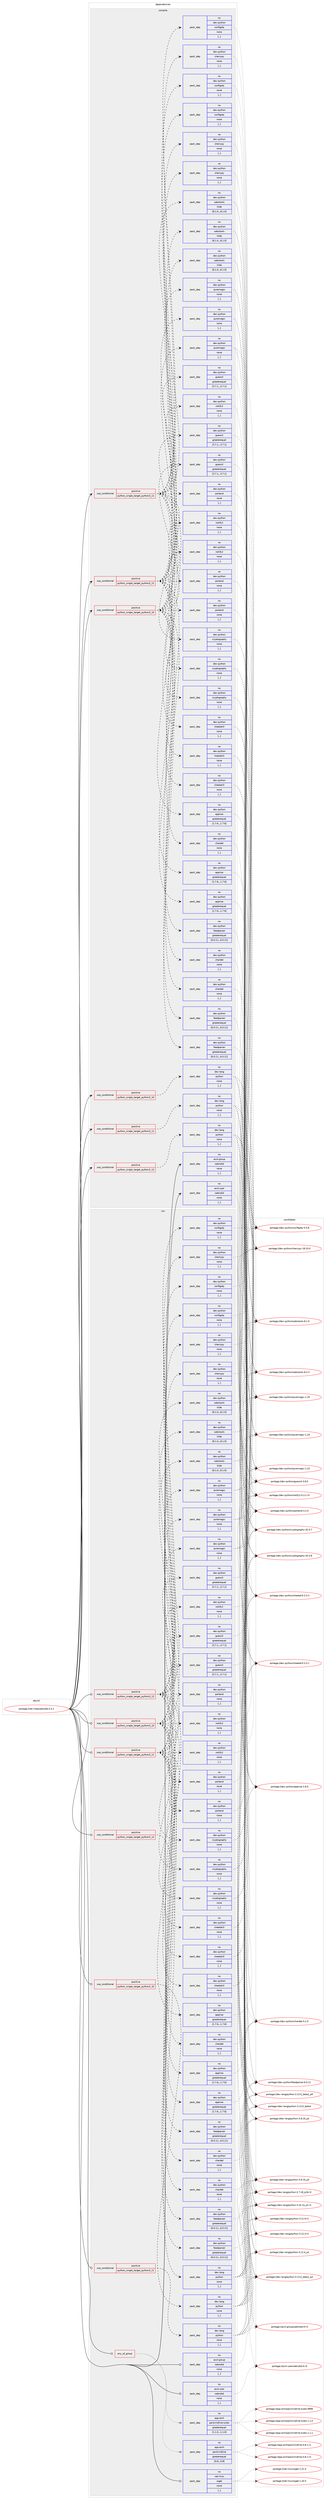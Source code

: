 digraph prolog {

# *************
# Graph options
# *************

newrank=true;
concentrate=true;
compound=true;
graph [rankdir=LR,fontname=Helvetica,fontsize=10,ranksep=1.5];#, ranksep=2.5, nodesep=0.2];
edge  [arrowhead=vee];
node  [fontname=Helvetica,fontsize=10];

# **********
# The ebuild
# **********

subgraph cluster_leftcol {
color=gray;
rank=same;
label=<<i>ebuild</i>>;
id [label="portage://net-nntp/sabnzbd-4.3.1", color=red, width=4, href="../net-nntp/sabnzbd-4.3.1.svg"];
}

# ****************
# The dependencies
# ****************

subgraph cluster_midcol {
color=gray;
label=<<i>dependencies</i>>;
subgraph cluster_compile {
fillcolor="#eeeeee";
style=filled;
label=<<i>compile</i>>;
subgraph cond97679 {
dependency370851 [label=<<TABLE BORDER="0" CELLBORDER="1" CELLSPACING="0" CELLPADDING="4"><TR><TD ROWSPAN="3" CELLPADDING="10">use_conditional</TD></TR><TR><TD>positive</TD></TR><TR><TD>python_single_target_python3_10</TD></TR></TABLE>>, shape=none, color=red];
subgraph pack270490 {
dependency370852 [label=<<TABLE BORDER="0" CELLBORDER="1" CELLSPACING="0" CELLPADDING="4" WIDTH="220"><TR><TD ROWSPAN="6" CELLPADDING="30">pack_dep</TD></TR><TR><TD WIDTH="110">no</TD></TR><TR><TD>dev-lang</TD></TR><TR><TD>python</TD></TR><TR><TD>none</TD></TR><TR><TD>[,,]</TD></TR></TABLE>>, shape=none, color=blue];
}
dependency370851:e -> dependency370852:w [weight=20,style="dashed",arrowhead="vee"];
}
id:e -> dependency370851:w [weight=20,style="solid",arrowhead="vee"];
subgraph cond97680 {
dependency370853 [label=<<TABLE BORDER="0" CELLBORDER="1" CELLSPACING="0" CELLPADDING="4"><TR><TD ROWSPAN="3" CELLPADDING="10">use_conditional</TD></TR><TR><TD>positive</TD></TR><TR><TD>python_single_target_python3_10</TD></TR></TABLE>>, shape=none, color=red];
subgraph pack270491 {
dependency370854 [label=<<TABLE BORDER="0" CELLBORDER="1" CELLSPACING="0" CELLPADDING="4" WIDTH="220"><TR><TD ROWSPAN="6" CELLPADDING="30">pack_dep</TD></TR><TR><TD WIDTH="110">no</TD></TR><TR><TD>dev-python</TD></TR><TR><TD>apprise</TD></TR><TR><TD>greaterequal</TD></TR><TR><TD>[1.7.6,,,1.7.6]</TD></TR></TABLE>>, shape=none, color=blue];
}
dependency370853:e -> dependency370854:w [weight=20,style="dashed",arrowhead="vee"];
subgraph pack270492 {
dependency370855 [label=<<TABLE BORDER="0" CELLBORDER="1" CELLSPACING="0" CELLPADDING="4" WIDTH="220"><TR><TD ROWSPAN="6" CELLPADDING="30">pack_dep</TD></TR><TR><TD WIDTH="110">no</TD></TR><TR><TD>dev-python</TD></TR><TR><TD>chardet</TD></TR><TR><TD>none</TD></TR><TR><TD>[,,]</TD></TR></TABLE>>, shape=none, color=blue];
}
dependency370853:e -> dependency370855:w [weight=20,style="dashed",arrowhead="vee"];
subgraph pack270493 {
dependency370856 [label=<<TABLE BORDER="0" CELLBORDER="1" CELLSPACING="0" CELLPADDING="4" WIDTH="220"><TR><TD ROWSPAN="6" CELLPADDING="30">pack_dep</TD></TR><TR><TD WIDTH="110">no</TD></TR><TR><TD>dev-python</TD></TR><TR><TD>cheetah3</TD></TR><TR><TD>none</TD></TR><TR><TD>[,,]</TD></TR></TABLE>>, shape=none, color=blue];
}
dependency370853:e -> dependency370856:w [weight=20,style="dashed",arrowhead="vee"];
subgraph pack270494 {
dependency370857 [label=<<TABLE BORDER="0" CELLBORDER="1" CELLSPACING="0" CELLPADDING="4" WIDTH="220"><TR><TD ROWSPAN="6" CELLPADDING="30">pack_dep</TD></TR><TR><TD WIDTH="110">no</TD></TR><TR><TD>dev-python</TD></TR><TR><TD>cherrypy</TD></TR><TR><TD>none</TD></TR><TR><TD>[,,]</TD></TR></TABLE>>, shape=none, color=blue];
}
dependency370853:e -> dependency370857:w [weight=20,style="dashed",arrowhead="vee"];
subgraph pack270495 {
dependency370858 [label=<<TABLE BORDER="0" CELLBORDER="1" CELLSPACING="0" CELLPADDING="4" WIDTH="220"><TR><TD ROWSPAN="6" CELLPADDING="30">pack_dep</TD></TR><TR><TD WIDTH="110">no</TD></TR><TR><TD>dev-python</TD></TR><TR><TD>configobj</TD></TR><TR><TD>none</TD></TR><TR><TD>[,,]</TD></TR></TABLE>>, shape=none, color=blue];
}
dependency370853:e -> dependency370858:w [weight=20,style="dashed",arrowhead="vee"];
subgraph pack270496 {
dependency370859 [label=<<TABLE BORDER="0" CELLBORDER="1" CELLSPACING="0" CELLPADDING="4" WIDTH="220"><TR><TD ROWSPAN="6" CELLPADDING="30">pack_dep</TD></TR><TR><TD WIDTH="110">no</TD></TR><TR><TD>dev-python</TD></TR><TR><TD>cryptography</TD></TR><TR><TD>none</TD></TR><TR><TD>[,,]</TD></TR></TABLE>>, shape=none, color=blue];
}
dependency370853:e -> dependency370859:w [weight=20,style="dashed",arrowhead="vee"];
subgraph pack270497 {
dependency370860 [label=<<TABLE BORDER="0" CELLBORDER="1" CELLSPACING="0" CELLPADDING="4" WIDTH="220"><TR><TD ROWSPAN="6" CELLPADDING="30">pack_dep</TD></TR><TR><TD WIDTH="110">no</TD></TR><TR><TD>dev-python</TD></TR><TR><TD>feedparser</TD></TR><TR><TD>greaterequal</TD></TR><TR><TD>[6.0.11,,,6.0.11]</TD></TR></TABLE>>, shape=none, color=blue];
}
dependency370853:e -> dependency370860:w [weight=20,style="dashed",arrowhead="vee"];
subgraph pack270498 {
dependency370861 [label=<<TABLE BORDER="0" CELLBORDER="1" CELLSPACING="0" CELLPADDING="4" WIDTH="220"><TR><TD ROWSPAN="6" CELLPADDING="30">pack_dep</TD></TR><TR><TD WIDTH="110">no</TD></TR><TR><TD>dev-python</TD></TR><TR><TD>guessit</TD></TR><TR><TD>greaterequal</TD></TR><TR><TD>[3.7.1,,,3.7.1]</TD></TR></TABLE>>, shape=none, color=blue];
}
dependency370853:e -> dependency370861:w [weight=20,style="dashed",arrowhead="vee"];
subgraph pack270499 {
dependency370862 [label=<<TABLE BORDER="0" CELLBORDER="1" CELLSPACING="0" CELLPADDING="4" WIDTH="220"><TR><TD ROWSPAN="6" CELLPADDING="30">pack_dep</TD></TR><TR><TD WIDTH="110">no</TD></TR><TR><TD>dev-python</TD></TR><TR><TD>notify2</TD></TR><TR><TD>none</TD></TR><TR><TD>[,,]</TD></TR></TABLE>>, shape=none, color=blue];
}
dependency370853:e -> dependency370862:w [weight=20,style="dashed",arrowhead="vee"];
subgraph pack270500 {
dependency370863 [label=<<TABLE BORDER="0" CELLBORDER="1" CELLSPACING="0" CELLPADDING="4" WIDTH="220"><TR><TD ROWSPAN="6" CELLPADDING="30">pack_dep</TD></TR><TR><TD WIDTH="110">no</TD></TR><TR><TD>dev-python</TD></TR><TR><TD>portend</TD></TR><TR><TD>none</TD></TR><TR><TD>[,,]</TD></TR></TABLE>>, shape=none, color=blue];
}
dependency370853:e -> dependency370863:w [weight=20,style="dashed",arrowhead="vee"];
subgraph pack270501 {
dependency370864 [label=<<TABLE BORDER="0" CELLBORDER="1" CELLSPACING="0" CELLPADDING="4" WIDTH="220"><TR><TD ROWSPAN="6" CELLPADDING="30">pack_dep</TD></TR><TR><TD WIDTH="110">no</TD></TR><TR><TD>dev-python</TD></TR><TR><TD>puremagic</TD></TR><TR><TD>none</TD></TR><TR><TD>[,,]</TD></TR></TABLE>>, shape=none, color=blue];
}
dependency370853:e -> dependency370864:w [weight=20,style="dashed",arrowhead="vee"];
subgraph pack270502 {
dependency370865 [label=<<TABLE BORDER="0" CELLBORDER="1" CELLSPACING="0" CELLPADDING="4" WIDTH="220"><TR><TD ROWSPAN="6" CELLPADDING="30">pack_dep</TD></TR><TR><TD WIDTH="110">no</TD></TR><TR><TD>dev-python</TD></TR><TR><TD>sabctools</TD></TR><TR><TD>tilde</TD></TR><TR><TD>[8.1.0,,,8.1.0]</TD></TR></TABLE>>, shape=none, color=blue];
}
dependency370853:e -> dependency370865:w [weight=20,style="dashed",arrowhead="vee"];
}
id:e -> dependency370853:w [weight=20,style="solid",arrowhead="vee"];
subgraph cond97681 {
dependency370866 [label=<<TABLE BORDER="0" CELLBORDER="1" CELLSPACING="0" CELLPADDING="4"><TR><TD ROWSPAN="3" CELLPADDING="10">use_conditional</TD></TR><TR><TD>positive</TD></TR><TR><TD>python_single_target_python3_11</TD></TR></TABLE>>, shape=none, color=red];
subgraph pack270503 {
dependency370867 [label=<<TABLE BORDER="0" CELLBORDER="1" CELLSPACING="0" CELLPADDING="4" WIDTH="220"><TR><TD ROWSPAN="6" CELLPADDING="30">pack_dep</TD></TR><TR><TD WIDTH="110">no</TD></TR><TR><TD>dev-lang</TD></TR><TR><TD>python</TD></TR><TR><TD>none</TD></TR><TR><TD>[,,]</TD></TR></TABLE>>, shape=none, color=blue];
}
dependency370866:e -> dependency370867:w [weight=20,style="dashed",arrowhead="vee"];
}
id:e -> dependency370866:w [weight=20,style="solid",arrowhead="vee"];
subgraph cond97682 {
dependency370868 [label=<<TABLE BORDER="0" CELLBORDER="1" CELLSPACING="0" CELLPADDING="4"><TR><TD ROWSPAN="3" CELLPADDING="10">use_conditional</TD></TR><TR><TD>positive</TD></TR><TR><TD>python_single_target_python3_11</TD></TR></TABLE>>, shape=none, color=red];
subgraph pack270504 {
dependency370869 [label=<<TABLE BORDER="0" CELLBORDER="1" CELLSPACING="0" CELLPADDING="4" WIDTH="220"><TR><TD ROWSPAN="6" CELLPADDING="30">pack_dep</TD></TR><TR><TD WIDTH="110">no</TD></TR><TR><TD>dev-python</TD></TR><TR><TD>apprise</TD></TR><TR><TD>greaterequal</TD></TR><TR><TD>[1.7.6,,,1.7.6]</TD></TR></TABLE>>, shape=none, color=blue];
}
dependency370868:e -> dependency370869:w [weight=20,style="dashed",arrowhead="vee"];
subgraph pack270505 {
dependency370870 [label=<<TABLE BORDER="0" CELLBORDER="1" CELLSPACING="0" CELLPADDING="4" WIDTH="220"><TR><TD ROWSPAN="6" CELLPADDING="30">pack_dep</TD></TR><TR><TD WIDTH="110">no</TD></TR><TR><TD>dev-python</TD></TR><TR><TD>chardet</TD></TR><TR><TD>none</TD></TR><TR><TD>[,,]</TD></TR></TABLE>>, shape=none, color=blue];
}
dependency370868:e -> dependency370870:w [weight=20,style="dashed",arrowhead="vee"];
subgraph pack270506 {
dependency370871 [label=<<TABLE BORDER="0" CELLBORDER="1" CELLSPACING="0" CELLPADDING="4" WIDTH="220"><TR><TD ROWSPAN="6" CELLPADDING="30">pack_dep</TD></TR><TR><TD WIDTH="110">no</TD></TR><TR><TD>dev-python</TD></TR><TR><TD>cheetah3</TD></TR><TR><TD>none</TD></TR><TR><TD>[,,]</TD></TR></TABLE>>, shape=none, color=blue];
}
dependency370868:e -> dependency370871:w [weight=20,style="dashed",arrowhead="vee"];
subgraph pack270507 {
dependency370872 [label=<<TABLE BORDER="0" CELLBORDER="1" CELLSPACING="0" CELLPADDING="4" WIDTH="220"><TR><TD ROWSPAN="6" CELLPADDING="30">pack_dep</TD></TR><TR><TD WIDTH="110">no</TD></TR><TR><TD>dev-python</TD></TR><TR><TD>cherrypy</TD></TR><TR><TD>none</TD></TR><TR><TD>[,,]</TD></TR></TABLE>>, shape=none, color=blue];
}
dependency370868:e -> dependency370872:w [weight=20,style="dashed",arrowhead="vee"];
subgraph pack270508 {
dependency370873 [label=<<TABLE BORDER="0" CELLBORDER="1" CELLSPACING="0" CELLPADDING="4" WIDTH="220"><TR><TD ROWSPAN="6" CELLPADDING="30">pack_dep</TD></TR><TR><TD WIDTH="110">no</TD></TR><TR><TD>dev-python</TD></TR><TR><TD>configobj</TD></TR><TR><TD>none</TD></TR><TR><TD>[,,]</TD></TR></TABLE>>, shape=none, color=blue];
}
dependency370868:e -> dependency370873:w [weight=20,style="dashed",arrowhead="vee"];
subgraph pack270509 {
dependency370874 [label=<<TABLE BORDER="0" CELLBORDER="1" CELLSPACING="0" CELLPADDING="4" WIDTH="220"><TR><TD ROWSPAN="6" CELLPADDING="30">pack_dep</TD></TR><TR><TD WIDTH="110">no</TD></TR><TR><TD>dev-python</TD></TR><TR><TD>cryptography</TD></TR><TR><TD>none</TD></TR><TR><TD>[,,]</TD></TR></TABLE>>, shape=none, color=blue];
}
dependency370868:e -> dependency370874:w [weight=20,style="dashed",arrowhead="vee"];
subgraph pack270510 {
dependency370875 [label=<<TABLE BORDER="0" CELLBORDER="1" CELLSPACING="0" CELLPADDING="4" WIDTH="220"><TR><TD ROWSPAN="6" CELLPADDING="30">pack_dep</TD></TR><TR><TD WIDTH="110">no</TD></TR><TR><TD>dev-python</TD></TR><TR><TD>feedparser</TD></TR><TR><TD>greaterequal</TD></TR><TR><TD>[6.0.11,,,6.0.11]</TD></TR></TABLE>>, shape=none, color=blue];
}
dependency370868:e -> dependency370875:w [weight=20,style="dashed",arrowhead="vee"];
subgraph pack270511 {
dependency370876 [label=<<TABLE BORDER="0" CELLBORDER="1" CELLSPACING="0" CELLPADDING="4" WIDTH="220"><TR><TD ROWSPAN="6" CELLPADDING="30">pack_dep</TD></TR><TR><TD WIDTH="110">no</TD></TR><TR><TD>dev-python</TD></TR><TR><TD>guessit</TD></TR><TR><TD>greaterequal</TD></TR><TR><TD>[3.7.1,,,3.7.1]</TD></TR></TABLE>>, shape=none, color=blue];
}
dependency370868:e -> dependency370876:w [weight=20,style="dashed",arrowhead="vee"];
subgraph pack270512 {
dependency370877 [label=<<TABLE BORDER="0" CELLBORDER="1" CELLSPACING="0" CELLPADDING="4" WIDTH="220"><TR><TD ROWSPAN="6" CELLPADDING="30">pack_dep</TD></TR><TR><TD WIDTH="110">no</TD></TR><TR><TD>dev-python</TD></TR><TR><TD>notify2</TD></TR><TR><TD>none</TD></TR><TR><TD>[,,]</TD></TR></TABLE>>, shape=none, color=blue];
}
dependency370868:e -> dependency370877:w [weight=20,style="dashed",arrowhead="vee"];
subgraph pack270513 {
dependency370878 [label=<<TABLE BORDER="0" CELLBORDER="1" CELLSPACING="0" CELLPADDING="4" WIDTH="220"><TR><TD ROWSPAN="6" CELLPADDING="30">pack_dep</TD></TR><TR><TD WIDTH="110">no</TD></TR><TR><TD>dev-python</TD></TR><TR><TD>portend</TD></TR><TR><TD>none</TD></TR><TR><TD>[,,]</TD></TR></TABLE>>, shape=none, color=blue];
}
dependency370868:e -> dependency370878:w [weight=20,style="dashed",arrowhead="vee"];
subgraph pack270514 {
dependency370879 [label=<<TABLE BORDER="0" CELLBORDER="1" CELLSPACING="0" CELLPADDING="4" WIDTH="220"><TR><TD ROWSPAN="6" CELLPADDING="30">pack_dep</TD></TR><TR><TD WIDTH="110">no</TD></TR><TR><TD>dev-python</TD></TR><TR><TD>puremagic</TD></TR><TR><TD>none</TD></TR><TR><TD>[,,]</TD></TR></TABLE>>, shape=none, color=blue];
}
dependency370868:e -> dependency370879:w [weight=20,style="dashed",arrowhead="vee"];
subgraph pack270515 {
dependency370880 [label=<<TABLE BORDER="0" CELLBORDER="1" CELLSPACING="0" CELLPADDING="4" WIDTH="220"><TR><TD ROWSPAN="6" CELLPADDING="30">pack_dep</TD></TR><TR><TD WIDTH="110">no</TD></TR><TR><TD>dev-python</TD></TR><TR><TD>sabctools</TD></TR><TR><TD>tilde</TD></TR><TR><TD>[8.1.0,,,8.1.0]</TD></TR></TABLE>>, shape=none, color=blue];
}
dependency370868:e -> dependency370880:w [weight=20,style="dashed",arrowhead="vee"];
}
id:e -> dependency370868:w [weight=20,style="solid",arrowhead="vee"];
subgraph cond97683 {
dependency370881 [label=<<TABLE BORDER="0" CELLBORDER="1" CELLSPACING="0" CELLPADDING="4"><TR><TD ROWSPAN="3" CELLPADDING="10">use_conditional</TD></TR><TR><TD>positive</TD></TR><TR><TD>python_single_target_python3_12</TD></TR></TABLE>>, shape=none, color=red];
subgraph pack270516 {
dependency370882 [label=<<TABLE BORDER="0" CELLBORDER="1" CELLSPACING="0" CELLPADDING="4" WIDTH="220"><TR><TD ROWSPAN="6" CELLPADDING="30">pack_dep</TD></TR><TR><TD WIDTH="110">no</TD></TR><TR><TD>dev-lang</TD></TR><TR><TD>python</TD></TR><TR><TD>none</TD></TR><TR><TD>[,,]</TD></TR></TABLE>>, shape=none, color=blue];
}
dependency370881:e -> dependency370882:w [weight=20,style="dashed",arrowhead="vee"];
}
id:e -> dependency370881:w [weight=20,style="solid",arrowhead="vee"];
subgraph cond97684 {
dependency370883 [label=<<TABLE BORDER="0" CELLBORDER="1" CELLSPACING="0" CELLPADDING="4"><TR><TD ROWSPAN="3" CELLPADDING="10">use_conditional</TD></TR><TR><TD>positive</TD></TR><TR><TD>python_single_target_python3_12</TD></TR></TABLE>>, shape=none, color=red];
subgraph pack270517 {
dependency370884 [label=<<TABLE BORDER="0" CELLBORDER="1" CELLSPACING="0" CELLPADDING="4" WIDTH="220"><TR><TD ROWSPAN="6" CELLPADDING="30">pack_dep</TD></TR><TR><TD WIDTH="110">no</TD></TR><TR><TD>dev-python</TD></TR><TR><TD>apprise</TD></TR><TR><TD>greaterequal</TD></TR><TR><TD>[1.7.6,,,1.7.6]</TD></TR></TABLE>>, shape=none, color=blue];
}
dependency370883:e -> dependency370884:w [weight=20,style="dashed",arrowhead="vee"];
subgraph pack270518 {
dependency370885 [label=<<TABLE BORDER="0" CELLBORDER="1" CELLSPACING="0" CELLPADDING="4" WIDTH="220"><TR><TD ROWSPAN="6" CELLPADDING="30">pack_dep</TD></TR><TR><TD WIDTH="110">no</TD></TR><TR><TD>dev-python</TD></TR><TR><TD>chardet</TD></TR><TR><TD>none</TD></TR><TR><TD>[,,]</TD></TR></TABLE>>, shape=none, color=blue];
}
dependency370883:e -> dependency370885:w [weight=20,style="dashed",arrowhead="vee"];
subgraph pack270519 {
dependency370886 [label=<<TABLE BORDER="0" CELLBORDER="1" CELLSPACING="0" CELLPADDING="4" WIDTH="220"><TR><TD ROWSPAN="6" CELLPADDING="30">pack_dep</TD></TR><TR><TD WIDTH="110">no</TD></TR><TR><TD>dev-python</TD></TR><TR><TD>cheetah3</TD></TR><TR><TD>none</TD></TR><TR><TD>[,,]</TD></TR></TABLE>>, shape=none, color=blue];
}
dependency370883:e -> dependency370886:w [weight=20,style="dashed",arrowhead="vee"];
subgraph pack270520 {
dependency370887 [label=<<TABLE BORDER="0" CELLBORDER="1" CELLSPACING="0" CELLPADDING="4" WIDTH="220"><TR><TD ROWSPAN="6" CELLPADDING="30">pack_dep</TD></TR><TR><TD WIDTH="110">no</TD></TR><TR><TD>dev-python</TD></TR><TR><TD>cherrypy</TD></TR><TR><TD>none</TD></TR><TR><TD>[,,]</TD></TR></TABLE>>, shape=none, color=blue];
}
dependency370883:e -> dependency370887:w [weight=20,style="dashed",arrowhead="vee"];
subgraph pack270521 {
dependency370888 [label=<<TABLE BORDER="0" CELLBORDER="1" CELLSPACING="0" CELLPADDING="4" WIDTH="220"><TR><TD ROWSPAN="6" CELLPADDING="30">pack_dep</TD></TR><TR><TD WIDTH="110">no</TD></TR><TR><TD>dev-python</TD></TR><TR><TD>configobj</TD></TR><TR><TD>none</TD></TR><TR><TD>[,,]</TD></TR></TABLE>>, shape=none, color=blue];
}
dependency370883:e -> dependency370888:w [weight=20,style="dashed",arrowhead="vee"];
subgraph pack270522 {
dependency370889 [label=<<TABLE BORDER="0" CELLBORDER="1" CELLSPACING="0" CELLPADDING="4" WIDTH="220"><TR><TD ROWSPAN="6" CELLPADDING="30">pack_dep</TD></TR><TR><TD WIDTH="110">no</TD></TR><TR><TD>dev-python</TD></TR><TR><TD>cryptography</TD></TR><TR><TD>none</TD></TR><TR><TD>[,,]</TD></TR></TABLE>>, shape=none, color=blue];
}
dependency370883:e -> dependency370889:w [weight=20,style="dashed",arrowhead="vee"];
subgraph pack270523 {
dependency370890 [label=<<TABLE BORDER="0" CELLBORDER="1" CELLSPACING="0" CELLPADDING="4" WIDTH="220"><TR><TD ROWSPAN="6" CELLPADDING="30">pack_dep</TD></TR><TR><TD WIDTH="110">no</TD></TR><TR><TD>dev-python</TD></TR><TR><TD>feedparser</TD></TR><TR><TD>greaterequal</TD></TR><TR><TD>[6.0.11,,,6.0.11]</TD></TR></TABLE>>, shape=none, color=blue];
}
dependency370883:e -> dependency370890:w [weight=20,style="dashed",arrowhead="vee"];
subgraph pack270524 {
dependency370891 [label=<<TABLE BORDER="0" CELLBORDER="1" CELLSPACING="0" CELLPADDING="4" WIDTH="220"><TR><TD ROWSPAN="6" CELLPADDING="30">pack_dep</TD></TR><TR><TD WIDTH="110">no</TD></TR><TR><TD>dev-python</TD></TR><TR><TD>guessit</TD></TR><TR><TD>greaterequal</TD></TR><TR><TD>[3.7.1,,,3.7.1]</TD></TR></TABLE>>, shape=none, color=blue];
}
dependency370883:e -> dependency370891:w [weight=20,style="dashed",arrowhead="vee"];
subgraph pack270525 {
dependency370892 [label=<<TABLE BORDER="0" CELLBORDER="1" CELLSPACING="0" CELLPADDING="4" WIDTH="220"><TR><TD ROWSPAN="6" CELLPADDING="30">pack_dep</TD></TR><TR><TD WIDTH="110">no</TD></TR><TR><TD>dev-python</TD></TR><TR><TD>notify2</TD></TR><TR><TD>none</TD></TR><TR><TD>[,,]</TD></TR></TABLE>>, shape=none, color=blue];
}
dependency370883:e -> dependency370892:w [weight=20,style="dashed",arrowhead="vee"];
subgraph pack270526 {
dependency370893 [label=<<TABLE BORDER="0" CELLBORDER="1" CELLSPACING="0" CELLPADDING="4" WIDTH="220"><TR><TD ROWSPAN="6" CELLPADDING="30">pack_dep</TD></TR><TR><TD WIDTH="110">no</TD></TR><TR><TD>dev-python</TD></TR><TR><TD>portend</TD></TR><TR><TD>none</TD></TR><TR><TD>[,,]</TD></TR></TABLE>>, shape=none, color=blue];
}
dependency370883:e -> dependency370893:w [weight=20,style="dashed",arrowhead="vee"];
subgraph pack270527 {
dependency370894 [label=<<TABLE BORDER="0" CELLBORDER="1" CELLSPACING="0" CELLPADDING="4" WIDTH="220"><TR><TD ROWSPAN="6" CELLPADDING="30">pack_dep</TD></TR><TR><TD WIDTH="110">no</TD></TR><TR><TD>dev-python</TD></TR><TR><TD>puremagic</TD></TR><TR><TD>none</TD></TR><TR><TD>[,,]</TD></TR></TABLE>>, shape=none, color=blue];
}
dependency370883:e -> dependency370894:w [weight=20,style="dashed",arrowhead="vee"];
subgraph pack270528 {
dependency370895 [label=<<TABLE BORDER="0" CELLBORDER="1" CELLSPACING="0" CELLPADDING="4" WIDTH="220"><TR><TD ROWSPAN="6" CELLPADDING="30">pack_dep</TD></TR><TR><TD WIDTH="110">no</TD></TR><TR><TD>dev-python</TD></TR><TR><TD>sabctools</TD></TR><TR><TD>tilde</TD></TR><TR><TD>[8.1.0,,,8.1.0]</TD></TR></TABLE>>, shape=none, color=blue];
}
dependency370883:e -> dependency370895:w [weight=20,style="dashed",arrowhead="vee"];
}
id:e -> dependency370883:w [weight=20,style="solid",arrowhead="vee"];
subgraph pack270529 {
dependency370896 [label=<<TABLE BORDER="0" CELLBORDER="1" CELLSPACING="0" CELLPADDING="4" WIDTH="220"><TR><TD ROWSPAN="6" CELLPADDING="30">pack_dep</TD></TR><TR><TD WIDTH="110">no</TD></TR><TR><TD>acct-group</TD></TR><TR><TD>sabnzbd</TD></TR><TR><TD>none</TD></TR><TR><TD>[,,]</TD></TR></TABLE>>, shape=none, color=blue];
}
id:e -> dependency370896:w [weight=20,style="solid",arrowhead="vee"];
subgraph pack270530 {
dependency370897 [label=<<TABLE BORDER="0" CELLBORDER="1" CELLSPACING="0" CELLPADDING="4" WIDTH="220"><TR><TD ROWSPAN="6" CELLPADDING="30">pack_dep</TD></TR><TR><TD WIDTH="110">no</TD></TR><TR><TD>acct-user</TD></TR><TR><TD>sabnzbd</TD></TR><TR><TD>none</TD></TR><TR><TD>[,,]</TD></TR></TABLE>>, shape=none, color=blue];
}
id:e -> dependency370897:w [weight=20,style="solid",arrowhead="vee"];
}
subgraph cluster_compileandrun {
fillcolor="#eeeeee";
style=filled;
label=<<i>compile and run</i>>;
}
subgraph cluster_run {
fillcolor="#eeeeee";
style=filled;
label=<<i>run</i>>;
subgraph any2501 {
dependency370898 [label=<<TABLE BORDER="0" CELLBORDER="1" CELLSPACING="0" CELLPADDING="4"><TR><TD CELLPADDING="10">any_of_group</TD></TR></TABLE>>, shape=none, color=red];subgraph pack270531 {
dependency370899 [label=<<TABLE BORDER="0" CELLBORDER="1" CELLSPACING="0" CELLPADDING="4" WIDTH="220"><TR><TD ROWSPAN="6" CELLPADDING="30">pack_dep</TD></TR><TR><TD WIDTH="110">no</TD></TR><TR><TD>app-arch</TD></TR><TR><TD>par2cmdline</TD></TR><TR><TD>greaterequal</TD></TR><TR><TD>[0.8,,,0.8]</TD></TR></TABLE>>, shape=none, color=blue];
}
dependency370898:e -> dependency370899:w [weight=20,style="dotted",arrowhead="oinv"];
subgraph pack270532 {
dependency370900 [label=<<TABLE BORDER="0" CELLBORDER="1" CELLSPACING="0" CELLPADDING="4" WIDTH="220"><TR><TD ROWSPAN="6" CELLPADDING="30">pack_dep</TD></TR><TR><TD WIDTH="110">no</TD></TR><TR><TD>app-arch</TD></TR><TR><TD>par2cmdline-turbo</TD></TR><TR><TD>greaterequal</TD></TR><TR><TD>[1.1.0,,,1.1.0]</TD></TR></TABLE>>, shape=none, color=blue];
}
dependency370898:e -> dependency370900:w [weight=20,style="dotted",arrowhead="oinv"];
}
id:e -> dependency370898:w [weight=20,style="solid",arrowhead="odot"];
subgraph cond97685 {
dependency370901 [label=<<TABLE BORDER="0" CELLBORDER="1" CELLSPACING="0" CELLPADDING="4"><TR><TD ROWSPAN="3" CELLPADDING="10">use_conditional</TD></TR><TR><TD>positive</TD></TR><TR><TD>python_single_target_python3_10</TD></TR></TABLE>>, shape=none, color=red];
subgraph pack270533 {
dependency370902 [label=<<TABLE BORDER="0" CELLBORDER="1" CELLSPACING="0" CELLPADDING="4" WIDTH="220"><TR><TD ROWSPAN="6" CELLPADDING="30">pack_dep</TD></TR><TR><TD WIDTH="110">no</TD></TR><TR><TD>dev-lang</TD></TR><TR><TD>python</TD></TR><TR><TD>none</TD></TR><TR><TD>[,,]</TD></TR></TABLE>>, shape=none, color=blue];
}
dependency370901:e -> dependency370902:w [weight=20,style="dashed",arrowhead="vee"];
}
id:e -> dependency370901:w [weight=20,style="solid",arrowhead="odot"];
subgraph cond97686 {
dependency370903 [label=<<TABLE BORDER="0" CELLBORDER="1" CELLSPACING="0" CELLPADDING="4"><TR><TD ROWSPAN="3" CELLPADDING="10">use_conditional</TD></TR><TR><TD>positive</TD></TR><TR><TD>python_single_target_python3_10</TD></TR></TABLE>>, shape=none, color=red];
subgraph pack270534 {
dependency370904 [label=<<TABLE BORDER="0" CELLBORDER="1" CELLSPACING="0" CELLPADDING="4" WIDTH="220"><TR><TD ROWSPAN="6" CELLPADDING="30">pack_dep</TD></TR><TR><TD WIDTH="110">no</TD></TR><TR><TD>dev-python</TD></TR><TR><TD>apprise</TD></TR><TR><TD>greaterequal</TD></TR><TR><TD>[1.7.6,,,1.7.6]</TD></TR></TABLE>>, shape=none, color=blue];
}
dependency370903:e -> dependency370904:w [weight=20,style="dashed",arrowhead="vee"];
subgraph pack270535 {
dependency370905 [label=<<TABLE BORDER="0" CELLBORDER="1" CELLSPACING="0" CELLPADDING="4" WIDTH="220"><TR><TD ROWSPAN="6" CELLPADDING="30">pack_dep</TD></TR><TR><TD WIDTH="110">no</TD></TR><TR><TD>dev-python</TD></TR><TR><TD>chardet</TD></TR><TR><TD>none</TD></TR><TR><TD>[,,]</TD></TR></TABLE>>, shape=none, color=blue];
}
dependency370903:e -> dependency370905:w [weight=20,style="dashed",arrowhead="vee"];
subgraph pack270536 {
dependency370906 [label=<<TABLE BORDER="0" CELLBORDER="1" CELLSPACING="0" CELLPADDING="4" WIDTH="220"><TR><TD ROWSPAN="6" CELLPADDING="30">pack_dep</TD></TR><TR><TD WIDTH="110">no</TD></TR><TR><TD>dev-python</TD></TR><TR><TD>cheetah3</TD></TR><TR><TD>none</TD></TR><TR><TD>[,,]</TD></TR></TABLE>>, shape=none, color=blue];
}
dependency370903:e -> dependency370906:w [weight=20,style="dashed",arrowhead="vee"];
subgraph pack270537 {
dependency370907 [label=<<TABLE BORDER="0" CELLBORDER="1" CELLSPACING="0" CELLPADDING="4" WIDTH="220"><TR><TD ROWSPAN="6" CELLPADDING="30">pack_dep</TD></TR><TR><TD WIDTH="110">no</TD></TR><TR><TD>dev-python</TD></TR><TR><TD>cherrypy</TD></TR><TR><TD>none</TD></TR><TR><TD>[,,]</TD></TR></TABLE>>, shape=none, color=blue];
}
dependency370903:e -> dependency370907:w [weight=20,style="dashed",arrowhead="vee"];
subgraph pack270538 {
dependency370908 [label=<<TABLE BORDER="0" CELLBORDER="1" CELLSPACING="0" CELLPADDING="4" WIDTH="220"><TR><TD ROWSPAN="6" CELLPADDING="30">pack_dep</TD></TR><TR><TD WIDTH="110">no</TD></TR><TR><TD>dev-python</TD></TR><TR><TD>configobj</TD></TR><TR><TD>none</TD></TR><TR><TD>[,,]</TD></TR></TABLE>>, shape=none, color=blue];
}
dependency370903:e -> dependency370908:w [weight=20,style="dashed",arrowhead="vee"];
subgraph pack270539 {
dependency370909 [label=<<TABLE BORDER="0" CELLBORDER="1" CELLSPACING="0" CELLPADDING="4" WIDTH="220"><TR><TD ROWSPAN="6" CELLPADDING="30">pack_dep</TD></TR><TR><TD WIDTH="110">no</TD></TR><TR><TD>dev-python</TD></TR><TR><TD>cryptography</TD></TR><TR><TD>none</TD></TR><TR><TD>[,,]</TD></TR></TABLE>>, shape=none, color=blue];
}
dependency370903:e -> dependency370909:w [weight=20,style="dashed",arrowhead="vee"];
subgraph pack270540 {
dependency370910 [label=<<TABLE BORDER="0" CELLBORDER="1" CELLSPACING="0" CELLPADDING="4" WIDTH="220"><TR><TD ROWSPAN="6" CELLPADDING="30">pack_dep</TD></TR><TR><TD WIDTH="110">no</TD></TR><TR><TD>dev-python</TD></TR><TR><TD>feedparser</TD></TR><TR><TD>greaterequal</TD></TR><TR><TD>[6.0.11,,,6.0.11]</TD></TR></TABLE>>, shape=none, color=blue];
}
dependency370903:e -> dependency370910:w [weight=20,style="dashed",arrowhead="vee"];
subgraph pack270541 {
dependency370911 [label=<<TABLE BORDER="0" CELLBORDER="1" CELLSPACING="0" CELLPADDING="4" WIDTH="220"><TR><TD ROWSPAN="6" CELLPADDING="30">pack_dep</TD></TR><TR><TD WIDTH="110">no</TD></TR><TR><TD>dev-python</TD></TR><TR><TD>guessit</TD></TR><TR><TD>greaterequal</TD></TR><TR><TD>[3.7.1,,,3.7.1]</TD></TR></TABLE>>, shape=none, color=blue];
}
dependency370903:e -> dependency370911:w [weight=20,style="dashed",arrowhead="vee"];
subgraph pack270542 {
dependency370912 [label=<<TABLE BORDER="0" CELLBORDER="1" CELLSPACING="0" CELLPADDING="4" WIDTH="220"><TR><TD ROWSPAN="6" CELLPADDING="30">pack_dep</TD></TR><TR><TD WIDTH="110">no</TD></TR><TR><TD>dev-python</TD></TR><TR><TD>notify2</TD></TR><TR><TD>none</TD></TR><TR><TD>[,,]</TD></TR></TABLE>>, shape=none, color=blue];
}
dependency370903:e -> dependency370912:w [weight=20,style="dashed",arrowhead="vee"];
subgraph pack270543 {
dependency370913 [label=<<TABLE BORDER="0" CELLBORDER="1" CELLSPACING="0" CELLPADDING="4" WIDTH="220"><TR><TD ROWSPAN="6" CELLPADDING="30">pack_dep</TD></TR><TR><TD WIDTH="110">no</TD></TR><TR><TD>dev-python</TD></TR><TR><TD>portend</TD></TR><TR><TD>none</TD></TR><TR><TD>[,,]</TD></TR></TABLE>>, shape=none, color=blue];
}
dependency370903:e -> dependency370913:w [weight=20,style="dashed",arrowhead="vee"];
subgraph pack270544 {
dependency370914 [label=<<TABLE BORDER="0" CELLBORDER="1" CELLSPACING="0" CELLPADDING="4" WIDTH="220"><TR><TD ROWSPAN="6" CELLPADDING="30">pack_dep</TD></TR><TR><TD WIDTH="110">no</TD></TR><TR><TD>dev-python</TD></TR><TR><TD>puremagic</TD></TR><TR><TD>none</TD></TR><TR><TD>[,,]</TD></TR></TABLE>>, shape=none, color=blue];
}
dependency370903:e -> dependency370914:w [weight=20,style="dashed",arrowhead="vee"];
subgraph pack270545 {
dependency370915 [label=<<TABLE BORDER="0" CELLBORDER="1" CELLSPACING="0" CELLPADDING="4" WIDTH="220"><TR><TD ROWSPAN="6" CELLPADDING="30">pack_dep</TD></TR><TR><TD WIDTH="110">no</TD></TR><TR><TD>dev-python</TD></TR><TR><TD>sabctools</TD></TR><TR><TD>tilde</TD></TR><TR><TD>[8.1.0,,,8.1.0]</TD></TR></TABLE>>, shape=none, color=blue];
}
dependency370903:e -> dependency370915:w [weight=20,style="dashed",arrowhead="vee"];
}
id:e -> dependency370903:w [weight=20,style="solid",arrowhead="odot"];
subgraph cond97687 {
dependency370916 [label=<<TABLE BORDER="0" CELLBORDER="1" CELLSPACING="0" CELLPADDING="4"><TR><TD ROWSPAN="3" CELLPADDING="10">use_conditional</TD></TR><TR><TD>positive</TD></TR><TR><TD>python_single_target_python3_11</TD></TR></TABLE>>, shape=none, color=red];
subgraph pack270546 {
dependency370917 [label=<<TABLE BORDER="0" CELLBORDER="1" CELLSPACING="0" CELLPADDING="4" WIDTH="220"><TR><TD ROWSPAN="6" CELLPADDING="30">pack_dep</TD></TR><TR><TD WIDTH="110">no</TD></TR><TR><TD>dev-lang</TD></TR><TR><TD>python</TD></TR><TR><TD>none</TD></TR><TR><TD>[,,]</TD></TR></TABLE>>, shape=none, color=blue];
}
dependency370916:e -> dependency370917:w [weight=20,style="dashed",arrowhead="vee"];
}
id:e -> dependency370916:w [weight=20,style="solid",arrowhead="odot"];
subgraph cond97688 {
dependency370918 [label=<<TABLE BORDER="0" CELLBORDER="1" CELLSPACING="0" CELLPADDING="4"><TR><TD ROWSPAN="3" CELLPADDING="10">use_conditional</TD></TR><TR><TD>positive</TD></TR><TR><TD>python_single_target_python3_11</TD></TR></TABLE>>, shape=none, color=red];
subgraph pack270547 {
dependency370919 [label=<<TABLE BORDER="0" CELLBORDER="1" CELLSPACING="0" CELLPADDING="4" WIDTH="220"><TR><TD ROWSPAN="6" CELLPADDING="30">pack_dep</TD></TR><TR><TD WIDTH="110">no</TD></TR><TR><TD>dev-python</TD></TR><TR><TD>apprise</TD></TR><TR><TD>greaterequal</TD></TR><TR><TD>[1.7.6,,,1.7.6]</TD></TR></TABLE>>, shape=none, color=blue];
}
dependency370918:e -> dependency370919:w [weight=20,style="dashed",arrowhead="vee"];
subgraph pack270548 {
dependency370920 [label=<<TABLE BORDER="0" CELLBORDER="1" CELLSPACING="0" CELLPADDING="4" WIDTH="220"><TR><TD ROWSPAN="6" CELLPADDING="30">pack_dep</TD></TR><TR><TD WIDTH="110">no</TD></TR><TR><TD>dev-python</TD></TR><TR><TD>chardet</TD></TR><TR><TD>none</TD></TR><TR><TD>[,,]</TD></TR></TABLE>>, shape=none, color=blue];
}
dependency370918:e -> dependency370920:w [weight=20,style="dashed",arrowhead="vee"];
subgraph pack270549 {
dependency370921 [label=<<TABLE BORDER="0" CELLBORDER="1" CELLSPACING="0" CELLPADDING="4" WIDTH="220"><TR><TD ROWSPAN="6" CELLPADDING="30">pack_dep</TD></TR><TR><TD WIDTH="110">no</TD></TR><TR><TD>dev-python</TD></TR><TR><TD>cheetah3</TD></TR><TR><TD>none</TD></TR><TR><TD>[,,]</TD></TR></TABLE>>, shape=none, color=blue];
}
dependency370918:e -> dependency370921:w [weight=20,style="dashed",arrowhead="vee"];
subgraph pack270550 {
dependency370922 [label=<<TABLE BORDER="0" CELLBORDER="1" CELLSPACING="0" CELLPADDING="4" WIDTH="220"><TR><TD ROWSPAN="6" CELLPADDING="30">pack_dep</TD></TR><TR><TD WIDTH="110">no</TD></TR><TR><TD>dev-python</TD></TR><TR><TD>cherrypy</TD></TR><TR><TD>none</TD></TR><TR><TD>[,,]</TD></TR></TABLE>>, shape=none, color=blue];
}
dependency370918:e -> dependency370922:w [weight=20,style="dashed",arrowhead="vee"];
subgraph pack270551 {
dependency370923 [label=<<TABLE BORDER="0" CELLBORDER="1" CELLSPACING="0" CELLPADDING="4" WIDTH="220"><TR><TD ROWSPAN="6" CELLPADDING="30">pack_dep</TD></TR><TR><TD WIDTH="110">no</TD></TR><TR><TD>dev-python</TD></TR><TR><TD>configobj</TD></TR><TR><TD>none</TD></TR><TR><TD>[,,]</TD></TR></TABLE>>, shape=none, color=blue];
}
dependency370918:e -> dependency370923:w [weight=20,style="dashed",arrowhead="vee"];
subgraph pack270552 {
dependency370924 [label=<<TABLE BORDER="0" CELLBORDER="1" CELLSPACING="0" CELLPADDING="4" WIDTH="220"><TR><TD ROWSPAN="6" CELLPADDING="30">pack_dep</TD></TR><TR><TD WIDTH="110">no</TD></TR><TR><TD>dev-python</TD></TR><TR><TD>cryptography</TD></TR><TR><TD>none</TD></TR><TR><TD>[,,]</TD></TR></TABLE>>, shape=none, color=blue];
}
dependency370918:e -> dependency370924:w [weight=20,style="dashed",arrowhead="vee"];
subgraph pack270553 {
dependency370925 [label=<<TABLE BORDER="0" CELLBORDER="1" CELLSPACING="0" CELLPADDING="4" WIDTH="220"><TR><TD ROWSPAN="6" CELLPADDING="30">pack_dep</TD></TR><TR><TD WIDTH="110">no</TD></TR><TR><TD>dev-python</TD></TR><TR><TD>feedparser</TD></TR><TR><TD>greaterequal</TD></TR><TR><TD>[6.0.11,,,6.0.11]</TD></TR></TABLE>>, shape=none, color=blue];
}
dependency370918:e -> dependency370925:w [weight=20,style="dashed",arrowhead="vee"];
subgraph pack270554 {
dependency370926 [label=<<TABLE BORDER="0" CELLBORDER="1" CELLSPACING="0" CELLPADDING="4" WIDTH="220"><TR><TD ROWSPAN="6" CELLPADDING="30">pack_dep</TD></TR><TR><TD WIDTH="110">no</TD></TR><TR><TD>dev-python</TD></TR><TR><TD>guessit</TD></TR><TR><TD>greaterequal</TD></TR><TR><TD>[3.7.1,,,3.7.1]</TD></TR></TABLE>>, shape=none, color=blue];
}
dependency370918:e -> dependency370926:w [weight=20,style="dashed",arrowhead="vee"];
subgraph pack270555 {
dependency370927 [label=<<TABLE BORDER="0" CELLBORDER="1" CELLSPACING="0" CELLPADDING="4" WIDTH="220"><TR><TD ROWSPAN="6" CELLPADDING="30">pack_dep</TD></TR><TR><TD WIDTH="110">no</TD></TR><TR><TD>dev-python</TD></TR><TR><TD>notify2</TD></TR><TR><TD>none</TD></TR><TR><TD>[,,]</TD></TR></TABLE>>, shape=none, color=blue];
}
dependency370918:e -> dependency370927:w [weight=20,style="dashed",arrowhead="vee"];
subgraph pack270556 {
dependency370928 [label=<<TABLE BORDER="0" CELLBORDER="1" CELLSPACING="0" CELLPADDING="4" WIDTH="220"><TR><TD ROWSPAN="6" CELLPADDING="30">pack_dep</TD></TR><TR><TD WIDTH="110">no</TD></TR><TR><TD>dev-python</TD></TR><TR><TD>portend</TD></TR><TR><TD>none</TD></TR><TR><TD>[,,]</TD></TR></TABLE>>, shape=none, color=blue];
}
dependency370918:e -> dependency370928:w [weight=20,style="dashed",arrowhead="vee"];
subgraph pack270557 {
dependency370929 [label=<<TABLE BORDER="0" CELLBORDER="1" CELLSPACING="0" CELLPADDING="4" WIDTH="220"><TR><TD ROWSPAN="6" CELLPADDING="30">pack_dep</TD></TR><TR><TD WIDTH="110">no</TD></TR><TR><TD>dev-python</TD></TR><TR><TD>puremagic</TD></TR><TR><TD>none</TD></TR><TR><TD>[,,]</TD></TR></TABLE>>, shape=none, color=blue];
}
dependency370918:e -> dependency370929:w [weight=20,style="dashed",arrowhead="vee"];
subgraph pack270558 {
dependency370930 [label=<<TABLE BORDER="0" CELLBORDER="1" CELLSPACING="0" CELLPADDING="4" WIDTH="220"><TR><TD ROWSPAN="6" CELLPADDING="30">pack_dep</TD></TR><TR><TD WIDTH="110">no</TD></TR><TR><TD>dev-python</TD></TR><TR><TD>sabctools</TD></TR><TR><TD>tilde</TD></TR><TR><TD>[8.1.0,,,8.1.0]</TD></TR></TABLE>>, shape=none, color=blue];
}
dependency370918:e -> dependency370930:w [weight=20,style="dashed",arrowhead="vee"];
}
id:e -> dependency370918:w [weight=20,style="solid",arrowhead="odot"];
subgraph cond97689 {
dependency370931 [label=<<TABLE BORDER="0" CELLBORDER="1" CELLSPACING="0" CELLPADDING="4"><TR><TD ROWSPAN="3" CELLPADDING="10">use_conditional</TD></TR><TR><TD>positive</TD></TR><TR><TD>python_single_target_python3_12</TD></TR></TABLE>>, shape=none, color=red];
subgraph pack270559 {
dependency370932 [label=<<TABLE BORDER="0" CELLBORDER="1" CELLSPACING="0" CELLPADDING="4" WIDTH="220"><TR><TD ROWSPAN="6" CELLPADDING="30">pack_dep</TD></TR><TR><TD WIDTH="110">no</TD></TR><TR><TD>dev-lang</TD></TR><TR><TD>python</TD></TR><TR><TD>none</TD></TR><TR><TD>[,,]</TD></TR></TABLE>>, shape=none, color=blue];
}
dependency370931:e -> dependency370932:w [weight=20,style="dashed",arrowhead="vee"];
}
id:e -> dependency370931:w [weight=20,style="solid",arrowhead="odot"];
subgraph cond97690 {
dependency370933 [label=<<TABLE BORDER="0" CELLBORDER="1" CELLSPACING="0" CELLPADDING="4"><TR><TD ROWSPAN="3" CELLPADDING="10">use_conditional</TD></TR><TR><TD>positive</TD></TR><TR><TD>python_single_target_python3_12</TD></TR></TABLE>>, shape=none, color=red];
subgraph pack270560 {
dependency370934 [label=<<TABLE BORDER="0" CELLBORDER="1" CELLSPACING="0" CELLPADDING="4" WIDTH="220"><TR><TD ROWSPAN="6" CELLPADDING="30">pack_dep</TD></TR><TR><TD WIDTH="110">no</TD></TR><TR><TD>dev-python</TD></TR><TR><TD>apprise</TD></TR><TR><TD>greaterequal</TD></TR><TR><TD>[1.7.6,,,1.7.6]</TD></TR></TABLE>>, shape=none, color=blue];
}
dependency370933:e -> dependency370934:w [weight=20,style="dashed",arrowhead="vee"];
subgraph pack270561 {
dependency370935 [label=<<TABLE BORDER="0" CELLBORDER="1" CELLSPACING="0" CELLPADDING="4" WIDTH="220"><TR><TD ROWSPAN="6" CELLPADDING="30">pack_dep</TD></TR><TR><TD WIDTH="110">no</TD></TR><TR><TD>dev-python</TD></TR><TR><TD>chardet</TD></TR><TR><TD>none</TD></TR><TR><TD>[,,]</TD></TR></TABLE>>, shape=none, color=blue];
}
dependency370933:e -> dependency370935:w [weight=20,style="dashed",arrowhead="vee"];
subgraph pack270562 {
dependency370936 [label=<<TABLE BORDER="0" CELLBORDER="1" CELLSPACING="0" CELLPADDING="4" WIDTH="220"><TR><TD ROWSPAN="6" CELLPADDING="30">pack_dep</TD></TR><TR><TD WIDTH="110">no</TD></TR><TR><TD>dev-python</TD></TR><TR><TD>cheetah3</TD></TR><TR><TD>none</TD></TR><TR><TD>[,,]</TD></TR></TABLE>>, shape=none, color=blue];
}
dependency370933:e -> dependency370936:w [weight=20,style="dashed",arrowhead="vee"];
subgraph pack270563 {
dependency370937 [label=<<TABLE BORDER="0" CELLBORDER="1" CELLSPACING="0" CELLPADDING="4" WIDTH="220"><TR><TD ROWSPAN="6" CELLPADDING="30">pack_dep</TD></TR><TR><TD WIDTH="110">no</TD></TR><TR><TD>dev-python</TD></TR><TR><TD>cherrypy</TD></TR><TR><TD>none</TD></TR><TR><TD>[,,]</TD></TR></TABLE>>, shape=none, color=blue];
}
dependency370933:e -> dependency370937:w [weight=20,style="dashed",arrowhead="vee"];
subgraph pack270564 {
dependency370938 [label=<<TABLE BORDER="0" CELLBORDER="1" CELLSPACING="0" CELLPADDING="4" WIDTH="220"><TR><TD ROWSPAN="6" CELLPADDING="30">pack_dep</TD></TR><TR><TD WIDTH="110">no</TD></TR><TR><TD>dev-python</TD></TR><TR><TD>configobj</TD></TR><TR><TD>none</TD></TR><TR><TD>[,,]</TD></TR></TABLE>>, shape=none, color=blue];
}
dependency370933:e -> dependency370938:w [weight=20,style="dashed",arrowhead="vee"];
subgraph pack270565 {
dependency370939 [label=<<TABLE BORDER="0" CELLBORDER="1" CELLSPACING="0" CELLPADDING="4" WIDTH="220"><TR><TD ROWSPAN="6" CELLPADDING="30">pack_dep</TD></TR><TR><TD WIDTH="110">no</TD></TR><TR><TD>dev-python</TD></TR><TR><TD>cryptography</TD></TR><TR><TD>none</TD></TR><TR><TD>[,,]</TD></TR></TABLE>>, shape=none, color=blue];
}
dependency370933:e -> dependency370939:w [weight=20,style="dashed",arrowhead="vee"];
subgraph pack270566 {
dependency370940 [label=<<TABLE BORDER="0" CELLBORDER="1" CELLSPACING="0" CELLPADDING="4" WIDTH="220"><TR><TD ROWSPAN="6" CELLPADDING="30">pack_dep</TD></TR><TR><TD WIDTH="110">no</TD></TR><TR><TD>dev-python</TD></TR><TR><TD>feedparser</TD></TR><TR><TD>greaterequal</TD></TR><TR><TD>[6.0.11,,,6.0.11]</TD></TR></TABLE>>, shape=none, color=blue];
}
dependency370933:e -> dependency370940:w [weight=20,style="dashed",arrowhead="vee"];
subgraph pack270567 {
dependency370941 [label=<<TABLE BORDER="0" CELLBORDER="1" CELLSPACING="0" CELLPADDING="4" WIDTH="220"><TR><TD ROWSPAN="6" CELLPADDING="30">pack_dep</TD></TR><TR><TD WIDTH="110">no</TD></TR><TR><TD>dev-python</TD></TR><TR><TD>guessit</TD></TR><TR><TD>greaterequal</TD></TR><TR><TD>[3.7.1,,,3.7.1]</TD></TR></TABLE>>, shape=none, color=blue];
}
dependency370933:e -> dependency370941:w [weight=20,style="dashed",arrowhead="vee"];
subgraph pack270568 {
dependency370942 [label=<<TABLE BORDER="0" CELLBORDER="1" CELLSPACING="0" CELLPADDING="4" WIDTH="220"><TR><TD ROWSPAN="6" CELLPADDING="30">pack_dep</TD></TR><TR><TD WIDTH="110">no</TD></TR><TR><TD>dev-python</TD></TR><TR><TD>notify2</TD></TR><TR><TD>none</TD></TR><TR><TD>[,,]</TD></TR></TABLE>>, shape=none, color=blue];
}
dependency370933:e -> dependency370942:w [weight=20,style="dashed",arrowhead="vee"];
subgraph pack270569 {
dependency370943 [label=<<TABLE BORDER="0" CELLBORDER="1" CELLSPACING="0" CELLPADDING="4" WIDTH="220"><TR><TD ROWSPAN="6" CELLPADDING="30">pack_dep</TD></TR><TR><TD WIDTH="110">no</TD></TR><TR><TD>dev-python</TD></TR><TR><TD>portend</TD></TR><TR><TD>none</TD></TR><TR><TD>[,,]</TD></TR></TABLE>>, shape=none, color=blue];
}
dependency370933:e -> dependency370943:w [weight=20,style="dashed",arrowhead="vee"];
subgraph pack270570 {
dependency370944 [label=<<TABLE BORDER="0" CELLBORDER="1" CELLSPACING="0" CELLPADDING="4" WIDTH="220"><TR><TD ROWSPAN="6" CELLPADDING="30">pack_dep</TD></TR><TR><TD WIDTH="110">no</TD></TR><TR><TD>dev-python</TD></TR><TR><TD>puremagic</TD></TR><TR><TD>none</TD></TR><TR><TD>[,,]</TD></TR></TABLE>>, shape=none, color=blue];
}
dependency370933:e -> dependency370944:w [weight=20,style="dashed",arrowhead="vee"];
subgraph pack270571 {
dependency370945 [label=<<TABLE BORDER="0" CELLBORDER="1" CELLSPACING="0" CELLPADDING="4" WIDTH="220"><TR><TD ROWSPAN="6" CELLPADDING="30">pack_dep</TD></TR><TR><TD WIDTH="110">no</TD></TR><TR><TD>dev-python</TD></TR><TR><TD>sabctools</TD></TR><TR><TD>tilde</TD></TR><TR><TD>[8.1.0,,,8.1.0]</TD></TR></TABLE>>, shape=none, color=blue];
}
dependency370933:e -> dependency370945:w [weight=20,style="dashed",arrowhead="vee"];
}
id:e -> dependency370933:w [weight=20,style="solid",arrowhead="odot"];
subgraph pack270572 {
dependency370946 [label=<<TABLE BORDER="0" CELLBORDER="1" CELLSPACING="0" CELLPADDING="4" WIDTH="220"><TR><TD ROWSPAN="6" CELLPADDING="30">pack_dep</TD></TR><TR><TD WIDTH="110">no</TD></TR><TR><TD>acct-group</TD></TR><TR><TD>sabnzbd</TD></TR><TR><TD>none</TD></TR><TR><TD>[,,]</TD></TR></TABLE>>, shape=none, color=blue];
}
id:e -> dependency370946:w [weight=20,style="solid",arrowhead="odot"];
subgraph pack270573 {
dependency370947 [label=<<TABLE BORDER="0" CELLBORDER="1" CELLSPACING="0" CELLPADDING="4" WIDTH="220"><TR><TD ROWSPAN="6" CELLPADDING="30">pack_dep</TD></TR><TR><TD WIDTH="110">no</TD></TR><TR><TD>acct-user</TD></TR><TR><TD>sabnzbd</TD></TR><TR><TD>none</TD></TR><TR><TD>[,,]</TD></TR></TABLE>>, shape=none, color=blue];
}
id:e -> dependency370947:w [weight=20,style="solid",arrowhead="odot"];
subgraph pack270574 {
dependency370948 [label=<<TABLE BORDER="0" CELLBORDER="1" CELLSPACING="0" CELLPADDING="4" WIDTH="220"><TR><TD ROWSPAN="6" CELLPADDING="30">pack_dep</TD></TR><TR><TD WIDTH="110">no</TD></TR><TR><TD>net-misc</TD></TR><TR><TD>wget</TD></TR><TR><TD>none</TD></TR><TR><TD>[,,]</TD></TR></TABLE>>, shape=none, color=blue];
}
id:e -> dependency370948:w [weight=20,style="solid",arrowhead="odot"];
}
}

# **************
# The candidates
# **************

subgraph cluster_choices {
rank=same;
color=gray;
label=<<i>candidates</i>>;

subgraph choice270490 {
color=black;
nodesep=1;
choice100101118451089711010347112121116104111110455046554649569511249544511450 [label="portage://dev-lang/python-2.7.18_p16-r2", color=red, width=4,href="../dev-lang/python-2.7.18_p16-r2.svg"];
choice100101118451089711010347112121116104111110455146494846495295112494511449 [label="portage://dev-lang/python-3.10.14_p1-r1", color=red, width=4,href="../dev-lang/python-3.10.14_p1-r1.svg"];
choice100101118451089711010347112121116104111110455146494946574511449 [label="portage://dev-lang/python-3.11.9-r1", color=red, width=4,href="../dev-lang/python-3.11.9-r1.svg"];
choice100101118451089711010347112121116104111110455146495046514511449 [label="portage://dev-lang/python-3.12.3-r1", color=red, width=4,href="../dev-lang/python-3.12.3-r1.svg"];
choice100101118451089711010347112121116104111110455146495046529511249 [label="portage://dev-lang/python-3.12.4_p1", color=red, width=4,href="../dev-lang/python-3.12.4_p1.svg"];
choice10010111845108971101034711212111610411111045514649514648959810111697499511251 [label="portage://dev-lang/python-3.13.0_beta1_p3", color=red, width=4,href="../dev-lang/python-3.13.0_beta1_p3.svg"];
choice10010111845108971101034711212111610411111045514649514648959810111697509511257 [label="portage://dev-lang/python-3.13.0_beta2_p9", color=red, width=4,href="../dev-lang/python-3.13.0_beta2_p9.svg"];
choice1001011184510897110103471121211161041111104551464951464895981011169751 [label="portage://dev-lang/python-3.13.0_beta3", color=red, width=4,href="../dev-lang/python-3.13.0_beta3.svg"];
choice100101118451089711010347112121116104111110455146564649579511250 [label="portage://dev-lang/python-3.8.19_p2", color=red, width=4,href="../dev-lang/python-3.8.19_p2.svg"];
choice100101118451089711010347112121116104111110455146574649579511251 [label="portage://dev-lang/python-3.9.19_p3", color=red, width=4,href="../dev-lang/python-3.9.19_p3.svg"];
dependency370852:e -> choice100101118451089711010347112121116104111110455046554649569511249544511450:w [style=dotted,weight="100"];
dependency370852:e -> choice100101118451089711010347112121116104111110455146494846495295112494511449:w [style=dotted,weight="100"];
dependency370852:e -> choice100101118451089711010347112121116104111110455146494946574511449:w [style=dotted,weight="100"];
dependency370852:e -> choice100101118451089711010347112121116104111110455146495046514511449:w [style=dotted,weight="100"];
dependency370852:e -> choice100101118451089711010347112121116104111110455146495046529511249:w [style=dotted,weight="100"];
dependency370852:e -> choice10010111845108971101034711212111610411111045514649514648959810111697499511251:w [style=dotted,weight="100"];
dependency370852:e -> choice10010111845108971101034711212111610411111045514649514648959810111697509511257:w [style=dotted,weight="100"];
dependency370852:e -> choice1001011184510897110103471121211161041111104551464951464895981011169751:w [style=dotted,weight="100"];
dependency370852:e -> choice100101118451089711010347112121116104111110455146564649579511250:w [style=dotted,weight="100"];
dependency370852:e -> choice100101118451089711010347112121116104111110455146574649579511251:w [style=dotted,weight="100"];
}
subgraph choice270491 {
color=black;
nodesep=1;
choice100101118451121211161041111104797112112114105115101454946564648 [label="portage://dev-python/apprise-1.8.0", color=red, width=4,href="../dev-python/apprise-1.8.0.svg"];
dependency370854:e -> choice100101118451121211161041111104797112112114105115101454946564648:w [style=dotted,weight="100"];
}
subgraph choice270492 {
color=black;
nodesep=1;
choice10010111845112121116104111110479910497114100101116455346504648 [label="portage://dev-python/chardet-5.2.0", color=red, width=4,href="../dev-python/chardet-5.2.0.svg"];
dependency370855:e -> choice10010111845112121116104111110479910497114100101116455346504648:w [style=dotted,weight="100"];
}
subgraph choice270493 {
color=black;
nodesep=1;
choice1001011184511212111610411111047991041011011169710451455146514649 [label="portage://dev-python/cheetah3-3.3.1", color=red, width=4,href="../dev-python/cheetah3-3.3.1.svg"];
choice1001011184511212111610411111047991041011011169710451455146514651 [label="portage://dev-python/cheetah3-3.3.3", color=red, width=4,href="../dev-python/cheetah3-3.3.3.svg"];
dependency370856:e -> choice1001011184511212111610411111047991041011011169710451455146514649:w [style=dotted,weight="100"];
dependency370856:e -> choice1001011184511212111610411111047991041011011169710451455146514651:w [style=dotted,weight="100"];
}
subgraph choice270494 {
color=black;
nodesep=1;
choice1001011184511212111610411111047991041011141141211121214549564649484648 [label="portage://dev-python/cherrypy-18.10.0", color=red, width=4,href="../dev-python/cherrypy-18.10.0.svg"];
dependency370857:e -> choice1001011184511212111610411111047991041011141141211121214549564649484648:w [style=dotted,weight="100"];
}
subgraph choice270495 {
color=black;
nodesep=1;
choice10010111845112121116104111110479911111010210510311198106455346484656 [label="portage://dev-python/configobj-5.0.8", color=red, width=4,href="../dev-python/configobj-5.0.8.svg"];
dependency370858:e -> choice10010111845112121116104111110479911111010210510311198106455346484656:w [style=dotted,weight="100"];
}
subgraph choice270496 {
color=black;
nodesep=1;
choice1001011184511212111610411111047991141211121161111031149711210412145525046484655 [label="portage://dev-python/cryptography-42.0.7", color=red, width=4,href="../dev-python/cryptography-42.0.7.svg"];
choice1001011184511212111610411111047991141211121161111031149711210412145525046484656 [label="portage://dev-python/cryptography-42.0.8", color=red, width=4,href="../dev-python/cryptography-42.0.8.svg"];
dependency370859:e -> choice1001011184511212111610411111047991141211121161111031149711210412145525046484655:w [style=dotted,weight="100"];
dependency370859:e -> choice1001011184511212111610411111047991141211121161111031149711210412145525046484656:w [style=dotted,weight="100"];
}
subgraph choice270497 {
color=black;
nodesep=1;
choice10010111845112121116104111110471021011011001129711411510111445544648464949 [label="portage://dev-python/feedparser-6.0.11", color=red, width=4,href="../dev-python/feedparser-6.0.11.svg"];
dependency370860:e -> choice10010111845112121116104111110471021011011001129711411510111445544648464949:w [style=dotted,weight="100"];
}
subgraph choice270498 {
color=black;
nodesep=1;
choice1001011184511212111610411111047103117101115115105116455146564648 [label="portage://dev-python/guessit-3.8.0", color=red, width=4,href="../dev-python/guessit-3.8.0.svg"];
dependency370861:e -> choice1001011184511212111610411111047103117101115115105116455146564648:w [style=dotted,weight="100"];
}
subgraph choice270499 {
color=black;
nodesep=1;
choice1001011184511212111610411111047110111116105102121504548465146494511451 [label="portage://dev-python/notify2-0.3.1-r3", color=red, width=4,href="../dev-python/notify2-0.3.1-r3.svg"];
dependency370862:e -> choice1001011184511212111610411111047110111116105102121504548465146494511451:w [style=dotted,weight="100"];
}
subgraph choice270500 {
color=black;
nodesep=1;
choice1001011184511212111610411111047112111114116101110100455146504648 [label="portage://dev-python/portend-3.2.0", color=red, width=4,href="../dev-python/portend-3.2.0.svg"];
dependency370863:e -> choice1001011184511212111610411111047112111114116101110100455146504648:w [style=dotted,weight="100"];
}
subgraph choice270501 {
color=black;
nodesep=1;
choice100101118451121211161041111104711211711410110997103105994549465051 [label="portage://dev-python/puremagic-1.23", color=red, width=4,href="../dev-python/puremagic-1.23.svg"];
choice100101118451121211161041111104711211711410110997103105994549465052 [label="portage://dev-python/puremagic-1.24", color=red, width=4,href="../dev-python/puremagic-1.24.svg"];
choice100101118451121211161041111104711211711410110997103105994549465053 [label="portage://dev-python/puremagic-1.25", color=red, width=4,href="../dev-python/puremagic-1.25.svg"];
dependency370864:e -> choice100101118451121211161041111104711211711410110997103105994549465051:w [style=dotted,weight="100"];
dependency370864:e -> choice100101118451121211161041111104711211711410110997103105994549465052:w [style=dotted,weight="100"];
dependency370864:e -> choice100101118451121211161041111104711211711410110997103105994549465053:w [style=dotted,weight="100"];
}
subgraph choice270502 {
color=black;
nodesep=1;
choice1001011184511212111610411111047115979899116111111108115455646494648 [label="portage://dev-python/sabctools-8.1.0", color=red, width=4,href="../dev-python/sabctools-8.1.0.svg"];
choice1001011184511212111610411111047115979899116111111108115455646504651 [label="portage://dev-python/sabctools-8.2.3", color=red, width=4,href="../dev-python/sabctools-8.2.3.svg"];
dependency370865:e -> choice1001011184511212111610411111047115979899116111111108115455646494648:w [style=dotted,weight="100"];
dependency370865:e -> choice1001011184511212111610411111047115979899116111111108115455646504651:w [style=dotted,weight="100"];
}
subgraph choice270503 {
color=black;
nodesep=1;
choice100101118451089711010347112121116104111110455046554649569511249544511450 [label="portage://dev-lang/python-2.7.18_p16-r2", color=red, width=4,href="../dev-lang/python-2.7.18_p16-r2.svg"];
choice100101118451089711010347112121116104111110455146494846495295112494511449 [label="portage://dev-lang/python-3.10.14_p1-r1", color=red, width=4,href="../dev-lang/python-3.10.14_p1-r1.svg"];
choice100101118451089711010347112121116104111110455146494946574511449 [label="portage://dev-lang/python-3.11.9-r1", color=red, width=4,href="../dev-lang/python-3.11.9-r1.svg"];
choice100101118451089711010347112121116104111110455146495046514511449 [label="portage://dev-lang/python-3.12.3-r1", color=red, width=4,href="../dev-lang/python-3.12.3-r1.svg"];
choice100101118451089711010347112121116104111110455146495046529511249 [label="portage://dev-lang/python-3.12.4_p1", color=red, width=4,href="../dev-lang/python-3.12.4_p1.svg"];
choice10010111845108971101034711212111610411111045514649514648959810111697499511251 [label="portage://dev-lang/python-3.13.0_beta1_p3", color=red, width=4,href="../dev-lang/python-3.13.0_beta1_p3.svg"];
choice10010111845108971101034711212111610411111045514649514648959810111697509511257 [label="portage://dev-lang/python-3.13.0_beta2_p9", color=red, width=4,href="../dev-lang/python-3.13.0_beta2_p9.svg"];
choice1001011184510897110103471121211161041111104551464951464895981011169751 [label="portage://dev-lang/python-3.13.0_beta3", color=red, width=4,href="../dev-lang/python-3.13.0_beta3.svg"];
choice100101118451089711010347112121116104111110455146564649579511250 [label="portage://dev-lang/python-3.8.19_p2", color=red, width=4,href="../dev-lang/python-3.8.19_p2.svg"];
choice100101118451089711010347112121116104111110455146574649579511251 [label="portage://dev-lang/python-3.9.19_p3", color=red, width=4,href="../dev-lang/python-3.9.19_p3.svg"];
dependency370867:e -> choice100101118451089711010347112121116104111110455046554649569511249544511450:w [style=dotted,weight="100"];
dependency370867:e -> choice100101118451089711010347112121116104111110455146494846495295112494511449:w [style=dotted,weight="100"];
dependency370867:e -> choice100101118451089711010347112121116104111110455146494946574511449:w [style=dotted,weight="100"];
dependency370867:e -> choice100101118451089711010347112121116104111110455146495046514511449:w [style=dotted,weight="100"];
dependency370867:e -> choice100101118451089711010347112121116104111110455146495046529511249:w [style=dotted,weight="100"];
dependency370867:e -> choice10010111845108971101034711212111610411111045514649514648959810111697499511251:w [style=dotted,weight="100"];
dependency370867:e -> choice10010111845108971101034711212111610411111045514649514648959810111697509511257:w [style=dotted,weight="100"];
dependency370867:e -> choice1001011184510897110103471121211161041111104551464951464895981011169751:w [style=dotted,weight="100"];
dependency370867:e -> choice100101118451089711010347112121116104111110455146564649579511250:w [style=dotted,weight="100"];
dependency370867:e -> choice100101118451089711010347112121116104111110455146574649579511251:w [style=dotted,weight="100"];
}
subgraph choice270504 {
color=black;
nodesep=1;
choice100101118451121211161041111104797112112114105115101454946564648 [label="portage://dev-python/apprise-1.8.0", color=red, width=4,href="../dev-python/apprise-1.8.0.svg"];
dependency370869:e -> choice100101118451121211161041111104797112112114105115101454946564648:w [style=dotted,weight="100"];
}
subgraph choice270505 {
color=black;
nodesep=1;
choice10010111845112121116104111110479910497114100101116455346504648 [label="portage://dev-python/chardet-5.2.0", color=red, width=4,href="../dev-python/chardet-5.2.0.svg"];
dependency370870:e -> choice10010111845112121116104111110479910497114100101116455346504648:w [style=dotted,weight="100"];
}
subgraph choice270506 {
color=black;
nodesep=1;
choice1001011184511212111610411111047991041011011169710451455146514649 [label="portage://dev-python/cheetah3-3.3.1", color=red, width=4,href="../dev-python/cheetah3-3.3.1.svg"];
choice1001011184511212111610411111047991041011011169710451455146514651 [label="portage://dev-python/cheetah3-3.3.3", color=red, width=4,href="../dev-python/cheetah3-3.3.3.svg"];
dependency370871:e -> choice1001011184511212111610411111047991041011011169710451455146514649:w [style=dotted,weight="100"];
dependency370871:e -> choice1001011184511212111610411111047991041011011169710451455146514651:w [style=dotted,weight="100"];
}
subgraph choice270507 {
color=black;
nodesep=1;
choice1001011184511212111610411111047991041011141141211121214549564649484648 [label="portage://dev-python/cherrypy-18.10.0", color=red, width=4,href="../dev-python/cherrypy-18.10.0.svg"];
dependency370872:e -> choice1001011184511212111610411111047991041011141141211121214549564649484648:w [style=dotted,weight="100"];
}
subgraph choice270508 {
color=black;
nodesep=1;
choice10010111845112121116104111110479911111010210510311198106455346484656 [label="portage://dev-python/configobj-5.0.8", color=red, width=4,href="../dev-python/configobj-5.0.8.svg"];
dependency370873:e -> choice10010111845112121116104111110479911111010210510311198106455346484656:w [style=dotted,weight="100"];
}
subgraph choice270509 {
color=black;
nodesep=1;
choice1001011184511212111610411111047991141211121161111031149711210412145525046484655 [label="portage://dev-python/cryptography-42.0.7", color=red, width=4,href="../dev-python/cryptography-42.0.7.svg"];
choice1001011184511212111610411111047991141211121161111031149711210412145525046484656 [label="portage://dev-python/cryptography-42.0.8", color=red, width=4,href="../dev-python/cryptography-42.0.8.svg"];
dependency370874:e -> choice1001011184511212111610411111047991141211121161111031149711210412145525046484655:w [style=dotted,weight="100"];
dependency370874:e -> choice1001011184511212111610411111047991141211121161111031149711210412145525046484656:w [style=dotted,weight="100"];
}
subgraph choice270510 {
color=black;
nodesep=1;
choice10010111845112121116104111110471021011011001129711411510111445544648464949 [label="portage://dev-python/feedparser-6.0.11", color=red, width=4,href="../dev-python/feedparser-6.0.11.svg"];
dependency370875:e -> choice10010111845112121116104111110471021011011001129711411510111445544648464949:w [style=dotted,weight="100"];
}
subgraph choice270511 {
color=black;
nodesep=1;
choice1001011184511212111610411111047103117101115115105116455146564648 [label="portage://dev-python/guessit-3.8.0", color=red, width=4,href="../dev-python/guessit-3.8.0.svg"];
dependency370876:e -> choice1001011184511212111610411111047103117101115115105116455146564648:w [style=dotted,weight="100"];
}
subgraph choice270512 {
color=black;
nodesep=1;
choice1001011184511212111610411111047110111116105102121504548465146494511451 [label="portage://dev-python/notify2-0.3.1-r3", color=red, width=4,href="../dev-python/notify2-0.3.1-r3.svg"];
dependency370877:e -> choice1001011184511212111610411111047110111116105102121504548465146494511451:w [style=dotted,weight="100"];
}
subgraph choice270513 {
color=black;
nodesep=1;
choice1001011184511212111610411111047112111114116101110100455146504648 [label="portage://dev-python/portend-3.2.0", color=red, width=4,href="../dev-python/portend-3.2.0.svg"];
dependency370878:e -> choice1001011184511212111610411111047112111114116101110100455146504648:w [style=dotted,weight="100"];
}
subgraph choice270514 {
color=black;
nodesep=1;
choice100101118451121211161041111104711211711410110997103105994549465051 [label="portage://dev-python/puremagic-1.23", color=red, width=4,href="../dev-python/puremagic-1.23.svg"];
choice100101118451121211161041111104711211711410110997103105994549465052 [label="portage://dev-python/puremagic-1.24", color=red, width=4,href="../dev-python/puremagic-1.24.svg"];
choice100101118451121211161041111104711211711410110997103105994549465053 [label="portage://dev-python/puremagic-1.25", color=red, width=4,href="../dev-python/puremagic-1.25.svg"];
dependency370879:e -> choice100101118451121211161041111104711211711410110997103105994549465051:w [style=dotted,weight="100"];
dependency370879:e -> choice100101118451121211161041111104711211711410110997103105994549465052:w [style=dotted,weight="100"];
dependency370879:e -> choice100101118451121211161041111104711211711410110997103105994549465053:w [style=dotted,weight="100"];
}
subgraph choice270515 {
color=black;
nodesep=1;
choice1001011184511212111610411111047115979899116111111108115455646494648 [label="portage://dev-python/sabctools-8.1.0", color=red, width=4,href="../dev-python/sabctools-8.1.0.svg"];
choice1001011184511212111610411111047115979899116111111108115455646504651 [label="portage://dev-python/sabctools-8.2.3", color=red, width=4,href="../dev-python/sabctools-8.2.3.svg"];
dependency370880:e -> choice1001011184511212111610411111047115979899116111111108115455646494648:w [style=dotted,weight="100"];
dependency370880:e -> choice1001011184511212111610411111047115979899116111111108115455646504651:w [style=dotted,weight="100"];
}
subgraph choice270516 {
color=black;
nodesep=1;
choice100101118451089711010347112121116104111110455046554649569511249544511450 [label="portage://dev-lang/python-2.7.18_p16-r2", color=red, width=4,href="../dev-lang/python-2.7.18_p16-r2.svg"];
choice100101118451089711010347112121116104111110455146494846495295112494511449 [label="portage://dev-lang/python-3.10.14_p1-r1", color=red, width=4,href="../dev-lang/python-3.10.14_p1-r1.svg"];
choice100101118451089711010347112121116104111110455146494946574511449 [label="portage://dev-lang/python-3.11.9-r1", color=red, width=4,href="../dev-lang/python-3.11.9-r1.svg"];
choice100101118451089711010347112121116104111110455146495046514511449 [label="portage://dev-lang/python-3.12.3-r1", color=red, width=4,href="../dev-lang/python-3.12.3-r1.svg"];
choice100101118451089711010347112121116104111110455146495046529511249 [label="portage://dev-lang/python-3.12.4_p1", color=red, width=4,href="../dev-lang/python-3.12.4_p1.svg"];
choice10010111845108971101034711212111610411111045514649514648959810111697499511251 [label="portage://dev-lang/python-3.13.0_beta1_p3", color=red, width=4,href="../dev-lang/python-3.13.0_beta1_p3.svg"];
choice10010111845108971101034711212111610411111045514649514648959810111697509511257 [label="portage://dev-lang/python-3.13.0_beta2_p9", color=red, width=4,href="../dev-lang/python-3.13.0_beta2_p9.svg"];
choice1001011184510897110103471121211161041111104551464951464895981011169751 [label="portage://dev-lang/python-3.13.0_beta3", color=red, width=4,href="../dev-lang/python-3.13.0_beta3.svg"];
choice100101118451089711010347112121116104111110455146564649579511250 [label="portage://dev-lang/python-3.8.19_p2", color=red, width=4,href="../dev-lang/python-3.8.19_p2.svg"];
choice100101118451089711010347112121116104111110455146574649579511251 [label="portage://dev-lang/python-3.9.19_p3", color=red, width=4,href="../dev-lang/python-3.9.19_p3.svg"];
dependency370882:e -> choice100101118451089711010347112121116104111110455046554649569511249544511450:w [style=dotted,weight="100"];
dependency370882:e -> choice100101118451089711010347112121116104111110455146494846495295112494511449:w [style=dotted,weight="100"];
dependency370882:e -> choice100101118451089711010347112121116104111110455146494946574511449:w [style=dotted,weight="100"];
dependency370882:e -> choice100101118451089711010347112121116104111110455146495046514511449:w [style=dotted,weight="100"];
dependency370882:e -> choice100101118451089711010347112121116104111110455146495046529511249:w [style=dotted,weight="100"];
dependency370882:e -> choice10010111845108971101034711212111610411111045514649514648959810111697499511251:w [style=dotted,weight="100"];
dependency370882:e -> choice10010111845108971101034711212111610411111045514649514648959810111697509511257:w [style=dotted,weight="100"];
dependency370882:e -> choice1001011184510897110103471121211161041111104551464951464895981011169751:w [style=dotted,weight="100"];
dependency370882:e -> choice100101118451089711010347112121116104111110455146564649579511250:w [style=dotted,weight="100"];
dependency370882:e -> choice100101118451089711010347112121116104111110455146574649579511251:w [style=dotted,weight="100"];
}
subgraph choice270517 {
color=black;
nodesep=1;
choice100101118451121211161041111104797112112114105115101454946564648 [label="portage://dev-python/apprise-1.8.0", color=red, width=4,href="../dev-python/apprise-1.8.0.svg"];
dependency370884:e -> choice100101118451121211161041111104797112112114105115101454946564648:w [style=dotted,weight="100"];
}
subgraph choice270518 {
color=black;
nodesep=1;
choice10010111845112121116104111110479910497114100101116455346504648 [label="portage://dev-python/chardet-5.2.0", color=red, width=4,href="../dev-python/chardet-5.2.0.svg"];
dependency370885:e -> choice10010111845112121116104111110479910497114100101116455346504648:w [style=dotted,weight="100"];
}
subgraph choice270519 {
color=black;
nodesep=1;
choice1001011184511212111610411111047991041011011169710451455146514649 [label="portage://dev-python/cheetah3-3.3.1", color=red, width=4,href="../dev-python/cheetah3-3.3.1.svg"];
choice1001011184511212111610411111047991041011011169710451455146514651 [label="portage://dev-python/cheetah3-3.3.3", color=red, width=4,href="../dev-python/cheetah3-3.3.3.svg"];
dependency370886:e -> choice1001011184511212111610411111047991041011011169710451455146514649:w [style=dotted,weight="100"];
dependency370886:e -> choice1001011184511212111610411111047991041011011169710451455146514651:w [style=dotted,weight="100"];
}
subgraph choice270520 {
color=black;
nodesep=1;
choice1001011184511212111610411111047991041011141141211121214549564649484648 [label="portage://dev-python/cherrypy-18.10.0", color=red, width=4,href="../dev-python/cherrypy-18.10.0.svg"];
dependency370887:e -> choice1001011184511212111610411111047991041011141141211121214549564649484648:w [style=dotted,weight="100"];
}
subgraph choice270521 {
color=black;
nodesep=1;
choice10010111845112121116104111110479911111010210510311198106455346484656 [label="portage://dev-python/configobj-5.0.8", color=red, width=4,href="../dev-python/configobj-5.0.8.svg"];
dependency370888:e -> choice10010111845112121116104111110479911111010210510311198106455346484656:w [style=dotted,weight="100"];
}
subgraph choice270522 {
color=black;
nodesep=1;
choice1001011184511212111610411111047991141211121161111031149711210412145525046484655 [label="portage://dev-python/cryptography-42.0.7", color=red, width=4,href="../dev-python/cryptography-42.0.7.svg"];
choice1001011184511212111610411111047991141211121161111031149711210412145525046484656 [label="portage://dev-python/cryptography-42.0.8", color=red, width=4,href="../dev-python/cryptography-42.0.8.svg"];
dependency370889:e -> choice1001011184511212111610411111047991141211121161111031149711210412145525046484655:w [style=dotted,weight="100"];
dependency370889:e -> choice1001011184511212111610411111047991141211121161111031149711210412145525046484656:w [style=dotted,weight="100"];
}
subgraph choice270523 {
color=black;
nodesep=1;
choice10010111845112121116104111110471021011011001129711411510111445544648464949 [label="portage://dev-python/feedparser-6.0.11", color=red, width=4,href="../dev-python/feedparser-6.0.11.svg"];
dependency370890:e -> choice10010111845112121116104111110471021011011001129711411510111445544648464949:w [style=dotted,weight="100"];
}
subgraph choice270524 {
color=black;
nodesep=1;
choice1001011184511212111610411111047103117101115115105116455146564648 [label="portage://dev-python/guessit-3.8.0", color=red, width=4,href="../dev-python/guessit-3.8.0.svg"];
dependency370891:e -> choice1001011184511212111610411111047103117101115115105116455146564648:w [style=dotted,weight="100"];
}
subgraph choice270525 {
color=black;
nodesep=1;
choice1001011184511212111610411111047110111116105102121504548465146494511451 [label="portage://dev-python/notify2-0.3.1-r3", color=red, width=4,href="../dev-python/notify2-0.3.1-r3.svg"];
dependency370892:e -> choice1001011184511212111610411111047110111116105102121504548465146494511451:w [style=dotted,weight="100"];
}
subgraph choice270526 {
color=black;
nodesep=1;
choice1001011184511212111610411111047112111114116101110100455146504648 [label="portage://dev-python/portend-3.2.0", color=red, width=4,href="../dev-python/portend-3.2.0.svg"];
dependency370893:e -> choice1001011184511212111610411111047112111114116101110100455146504648:w [style=dotted,weight="100"];
}
subgraph choice270527 {
color=black;
nodesep=1;
choice100101118451121211161041111104711211711410110997103105994549465051 [label="portage://dev-python/puremagic-1.23", color=red, width=4,href="../dev-python/puremagic-1.23.svg"];
choice100101118451121211161041111104711211711410110997103105994549465052 [label="portage://dev-python/puremagic-1.24", color=red, width=4,href="../dev-python/puremagic-1.24.svg"];
choice100101118451121211161041111104711211711410110997103105994549465053 [label="portage://dev-python/puremagic-1.25", color=red, width=4,href="../dev-python/puremagic-1.25.svg"];
dependency370894:e -> choice100101118451121211161041111104711211711410110997103105994549465051:w [style=dotted,weight="100"];
dependency370894:e -> choice100101118451121211161041111104711211711410110997103105994549465052:w [style=dotted,weight="100"];
dependency370894:e -> choice100101118451121211161041111104711211711410110997103105994549465053:w [style=dotted,weight="100"];
}
subgraph choice270528 {
color=black;
nodesep=1;
choice1001011184511212111610411111047115979899116111111108115455646494648 [label="portage://dev-python/sabctools-8.1.0", color=red, width=4,href="../dev-python/sabctools-8.1.0.svg"];
choice1001011184511212111610411111047115979899116111111108115455646504651 [label="portage://dev-python/sabctools-8.2.3", color=red, width=4,href="../dev-python/sabctools-8.2.3.svg"];
dependency370895:e -> choice1001011184511212111610411111047115979899116111111108115455646494648:w [style=dotted,weight="100"];
dependency370895:e -> choice1001011184511212111610411111047115979899116111111108115455646504651:w [style=dotted,weight="100"];
}
subgraph choice270529 {
color=black;
nodesep=1;
choice979999116451031141111171124711597981101229810045484511451 [label="portage://acct-group/sabnzbd-0-r3", color=red, width=4,href="../acct-group/sabnzbd-0-r3.svg"];
dependency370896:e -> choice979999116451031141111171124711597981101229810045484511451:w [style=dotted,weight="100"];
}
subgraph choice270530 {
color=black;
nodesep=1;
choice979999116451171151011144711597981101229810045484511451 [label="portage://acct-user/sabnzbd-0-r3", color=red, width=4,href="../acct-user/sabnzbd-0-r3.svg"];
dependency370897:e -> choice979999116451171151011144711597981101229810045484511451:w [style=dotted,weight="100"];
}
subgraph choice270531 {
color=black;
nodesep=1;
choice97112112459711499104471129711450991091001081051101014548465646494511449 [label="portage://app-arch/par2cmdline-0.8.1-r1", color=red, width=4,href="../app-arch/par2cmdline-0.8.1-r1.svg"];
choice97112112459711499104471129711450991091001081051101014548465646494511450 [label="portage://app-arch/par2cmdline-0.8.1-r2", color=red, width=4,href="../app-arch/par2cmdline-0.8.1-r2.svg"];
dependency370899:e -> choice97112112459711499104471129711450991091001081051101014548465646494511449:w [style=dotted,weight="100"];
dependency370899:e -> choice97112112459711499104471129711450991091001081051101014548465646494511450:w [style=dotted,weight="100"];
}
subgraph choice270532 {
color=black;
nodesep=1;
choice97112112459711499104471129711450991091001081051101014511611711498111454946494648 [label="portage://app-arch/par2cmdline-turbo-1.1.0", color=red, width=4,href="../app-arch/par2cmdline-turbo-1.1.0.svg"];
choice97112112459711499104471129711450991091001081051101014511611711498111454946494649 [label="portage://app-arch/par2cmdline-turbo-1.1.1", color=red, width=4,href="../app-arch/par2cmdline-turbo-1.1.1.svg"];
choice971121124597114991044711297114509910910010810511010145116117114981114557575757 [label="portage://app-arch/par2cmdline-turbo-9999", color=red, width=4,href="../app-arch/par2cmdline-turbo-9999.svg"];
dependency370900:e -> choice97112112459711499104471129711450991091001081051101014511611711498111454946494648:w [style=dotted,weight="100"];
dependency370900:e -> choice97112112459711499104471129711450991091001081051101014511611711498111454946494649:w [style=dotted,weight="100"];
dependency370900:e -> choice971121124597114991044711297114509910910010810511010145116117114981114557575757:w [style=dotted,weight="100"];
}
subgraph choice270533 {
color=black;
nodesep=1;
choice100101118451089711010347112121116104111110455046554649569511249544511450 [label="portage://dev-lang/python-2.7.18_p16-r2", color=red, width=4,href="../dev-lang/python-2.7.18_p16-r2.svg"];
choice100101118451089711010347112121116104111110455146494846495295112494511449 [label="portage://dev-lang/python-3.10.14_p1-r1", color=red, width=4,href="../dev-lang/python-3.10.14_p1-r1.svg"];
choice100101118451089711010347112121116104111110455146494946574511449 [label="portage://dev-lang/python-3.11.9-r1", color=red, width=4,href="../dev-lang/python-3.11.9-r1.svg"];
choice100101118451089711010347112121116104111110455146495046514511449 [label="portage://dev-lang/python-3.12.3-r1", color=red, width=4,href="../dev-lang/python-3.12.3-r1.svg"];
choice100101118451089711010347112121116104111110455146495046529511249 [label="portage://dev-lang/python-3.12.4_p1", color=red, width=4,href="../dev-lang/python-3.12.4_p1.svg"];
choice10010111845108971101034711212111610411111045514649514648959810111697499511251 [label="portage://dev-lang/python-3.13.0_beta1_p3", color=red, width=4,href="../dev-lang/python-3.13.0_beta1_p3.svg"];
choice10010111845108971101034711212111610411111045514649514648959810111697509511257 [label="portage://dev-lang/python-3.13.0_beta2_p9", color=red, width=4,href="../dev-lang/python-3.13.0_beta2_p9.svg"];
choice1001011184510897110103471121211161041111104551464951464895981011169751 [label="portage://dev-lang/python-3.13.0_beta3", color=red, width=4,href="../dev-lang/python-3.13.0_beta3.svg"];
choice100101118451089711010347112121116104111110455146564649579511250 [label="portage://dev-lang/python-3.8.19_p2", color=red, width=4,href="../dev-lang/python-3.8.19_p2.svg"];
choice100101118451089711010347112121116104111110455146574649579511251 [label="portage://dev-lang/python-3.9.19_p3", color=red, width=4,href="../dev-lang/python-3.9.19_p3.svg"];
dependency370902:e -> choice100101118451089711010347112121116104111110455046554649569511249544511450:w [style=dotted,weight="100"];
dependency370902:e -> choice100101118451089711010347112121116104111110455146494846495295112494511449:w [style=dotted,weight="100"];
dependency370902:e -> choice100101118451089711010347112121116104111110455146494946574511449:w [style=dotted,weight="100"];
dependency370902:e -> choice100101118451089711010347112121116104111110455146495046514511449:w [style=dotted,weight="100"];
dependency370902:e -> choice100101118451089711010347112121116104111110455146495046529511249:w [style=dotted,weight="100"];
dependency370902:e -> choice10010111845108971101034711212111610411111045514649514648959810111697499511251:w [style=dotted,weight="100"];
dependency370902:e -> choice10010111845108971101034711212111610411111045514649514648959810111697509511257:w [style=dotted,weight="100"];
dependency370902:e -> choice1001011184510897110103471121211161041111104551464951464895981011169751:w [style=dotted,weight="100"];
dependency370902:e -> choice100101118451089711010347112121116104111110455146564649579511250:w [style=dotted,weight="100"];
dependency370902:e -> choice100101118451089711010347112121116104111110455146574649579511251:w [style=dotted,weight="100"];
}
subgraph choice270534 {
color=black;
nodesep=1;
choice100101118451121211161041111104797112112114105115101454946564648 [label="portage://dev-python/apprise-1.8.0", color=red, width=4,href="../dev-python/apprise-1.8.0.svg"];
dependency370904:e -> choice100101118451121211161041111104797112112114105115101454946564648:w [style=dotted,weight="100"];
}
subgraph choice270535 {
color=black;
nodesep=1;
choice10010111845112121116104111110479910497114100101116455346504648 [label="portage://dev-python/chardet-5.2.0", color=red, width=4,href="../dev-python/chardet-5.2.0.svg"];
dependency370905:e -> choice10010111845112121116104111110479910497114100101116455346504648:w [style=dotted,weight="100"];
}
subgraph choice270536 {
color=black;
nodesep=1;
choice1001011184511212111610411111047991041011011169710451455146514649 [label="portage://dev-python/cheetah3-3.3.1", color=red, width=4,href="../dev-python/cheetah3-3.3.1.svg"];
choice1001011184511212111610411111047991041011011169710451455146514651 [label="portage://dev-python/cheetah3-3.3.3", color=red, width=4,href="../dev-python/cheetah3-3.3.3.svg"];
dependency370906:e -> choice1001011184511212111610411111047991041011011169710451455146514649:w [style=dotted,weight="100"];
dependency370906:e -> choice1001011184511212111610411111047991041011011169710451455146514651:w [style=dotted,weight="100"];
}
subgraph choice270537 {
color=black;
nodesep=1;
choice1001011184511212111610411111047991041011141141211121214549564649484648 [label="portage://dev-python/cherrypy-18.10.0", color=red, width=4,href="../dev-python/cherrypy-18.10.0.svg"];
dependency370907:e -> choice1001011184511212111610411111047991041011141141211121214549564649484648:w [style=dotted,weight="100"];
}
subgraph choice270538 {
color=black;
nodesep=1;
choice10010111845112121116104111110479911111010210510311198106455346484656 [label="portage://dev-python/configobj-5.0.8", color=red, width=4,href="../dev-python/configobj-5.0.8.svg"];
dependency370908:e -> choice10010111845112121116104111110479911111010210510311198106455346484656:w [style=dotted,weight="100"];
}
subgraph choice270539 {
color=black;
nodesep=1;
choice1001011184511212111610411111047991141211121161111031149711210412145525046484655 [label="portage://dev-python/cryptography-42.0.7", color=red, width=4,href="../dev-python/cryptography-42.0.7.svg"];
choice1001011184511212111610411111047991141211121161111031149711210412145525046484656 [label="portage://dev-python/cryptography-42.0.8", color=red, width=4,href="../dev-python/cryptography-42.0.8.svg"];
dependency370909:e -> choice1001011184511212111610411111047991141211121161111031149711210412145525046484655:w [style=dotted,weight="100"];
dependency370909:e -> choice1001011184511212111610411111047991141211121161111031149711210412145525046484656:w [style=dotted,weight="100"];
}
subgraph choice270540 {
color=black;
nodesep=1;
choice10010111845112121116104111110471021011011001129711411510111445544648464949 [label="portage://dev-python/feedparser-6.0.11", color=red, width=4,href="../dev-python/feedparser-6.0.11.svg"];
dependency370910:e -> choice10010111845112121116104111110471021011011001129711411510111445544648464949:w [style=dotted,weight="100"];
}
subgraph choice270541 {
color=black;
nodesep=1;
choice1001011184511212111610411111047103117101115115105116455146564648 [label="portage://dev-python/guessit-3.8.0", color=red, width=4,href="../dev-python/guessit-3.8.0.svg"];
dependency370911:e -> choice1001011184511212111610411111047103117101115115105116455146564648:w [style=dotted,weight="100"];
}
subgraph choice270542 {
color=black;
nodesep=1;
choice1001011184511212111610411111047110111116105102121504548465146494511451 [label="portage://dev-python/notify2-0.3.1-r3", color=red, width=4,href="../dev-python/notify2-0.3.1-r3.svg"];
dependency370912:e -> choice1001011184511212111610411111047110111116105102121504548465146494511451:w [style=dotted,weight="100"];
}
subgraph choice270543 {
color=black;
nodesep=1;
choice1001011184511212111610411111047112111114116101110100455146504648 [label="portage://dev-python/portend-3.2.0", color=red, width=4,href="../dev-python/portend-3.2.0.svg"];
dependency370913:e -> choice1001011184511212111610411111047112111114116101110100455146504648:w [style=dotted,weight="100"];
}
subgraph choice270544 {
color=black;
nodesep=1;
choice100101118451121211161041111104711211711410110997103105994549465051 [label="portage://dev-python/puremagic-1.23", color=red, width=4,href="../dev-python/puremagic-1.23.svg"];
choice100101118451121211161041111104711211711410110997103105994549465052 [label="portage://dev-python/puremagic-1.24", color=red, width=4,href="../dev-python/puremagic-1.24.svg"];
choice100101118451121211161041111104711211711410110997103105994549465053 [label="portage://dev-python/puremagic-1.25", color=red, width=4,href="../dev-python/puremagic-1.25.svg"];
dependency370914:e -> choice100101118451121211161041111104711211711410110997103105994549465051:w [style=dotted,weight="100"];
dependency370914:e -> choice100101118451121211161041111104711211711410110997103105994549465052:w [style=dotted,weight="100"];
dependency370914:e -> choice100101118451121211161041111104711211711410110997103105994549465053:w [style=dotted,weight="100"];
}
subgraph choice270545 {
color=black;
nodesep=1;
choice1001011184511212111610411111047115979899116111111108115455646494648 [label="portage://dev-python/sabctools-8.1.0", color=red, width=4,href="../dev-python/sabctools-8.1.0.svg"];
choice1001011184511212111610411111047115979899116111111108115455646504651 [label="portage://dev-python/sabctools-8.2.3", color=red, width=4,href="../dev-python/sabctools-8.2.3.svg"];
dependency370915:e -> choice1001011184511212111610411111047115979899116111111108115455646494648:w [style=dotted,weight="100"];
dependency370915:e -> choice1001011184511212111610411111047115979899116111111108115455646504651:w [style=dotted,weight="100"];
}
subgraph choice270546 {
color=black;
nodesep=1;
choice100101118451089711010347112121116104111110455046554649569511249544511450 [label="portage://dev-lang/python-2.7.18_p16-r2", color=red, width=4,href="../dev-lang/python-2.7.18_p16-r2.svg"];
choice100101118451089711010347112121116104111110455146494846495295112494511449 [label="portage://dev-lang/python-3.10.14_p1-r1", color=red, width=4,href="../dev-lang/python-3.10.14_p1-r1.svg"];
choice100101118451089711010347112121116104111110455146494946574511449 [label="portage://dev-lang/python-3.11.9-r1", color=red, width=4,href="../dev-lang/python-3.11.9-r1.svg"];
choice100101118451089711010347112121116104111110455146495046514511449 [label="portage://dev-lang/python-3.12.3-r1", color=red, width=4,href="../dev-lang/python-3.12.3-r1.svg"];
choice100101118451089711010347112121116104111110455146495046529511249 [label="portage://dev-lang/python-3.12.4_p1", color=red, width=4,href="../dev-lang/python-3.12.4_p1.svg"];
choice10010111845108971101034711212111610411111045514649514648959810111697499511251 [label="portage://dev-lang/python-3.13.0_beta1_p3", color=red, width=4,href="../dev-lang/python-3.13.0_beta1_p3.svg"];
choice10010111845108971101034711212111610411111045514649514648959810111697509511257 [label="portage://dev-lang/python-3.13.0_beta2_p9", color=red, width=4,href="../dev-lang/python-3.13.0_beta2_p9.svg"];
choice1001011184510897110103471121211161041111104551464951464895981011169751 [label="portage://dev-lang/python-3.13.0_beta3", color=red, width=4,href="../dev-lang/python-3.13.0_beta3.svg"];
choice100101118451089711010347112121116104111110455146564649579511250 [label="portage://dev-lang/python-3.8.19_p2", color=red, width=4,href="../dev-lang/python-3.8.19_p2.svg"];
choice100101118451089711010347112121116104111110455146574649579511251 [label="portage://dev-lang/python-3.9.19_p3", color=red, width=4,href="../dev-lang/python-3.9.19_p3.svg"];
dependency370917:e -> choice100101118451089711010347112121116104111110455046554649569511249544511450:w [style=dotted,weight="100"];
dependency370917:e -> choice100101118451089711010347112121116104111110455146494846495295112494511449:w [style=dotted,weight="100"];
dependency370917:e -> choice100101118451089711010347112121116104111110455146494946574511449:w [style=dotted,weight="100"];
dependency370917:e -> choice100101118451089711010347112121116104111110455146495046514511449:w [style=dotted,weight="100"];
dependency370917:e -> choice100101118451089711010347112121116104111110455146495046529511249:w [style=dotted,weight="100"];
dependency370917:e -> choice10010111845108971101034711212111610411111045514649514648959810111697499511251:w [style=dotted,weight="100"];
dependency370917:e -> choice10010111845108971101034711212111610411111045514649514648959810111697509511257:w [style=dotted,weight="100"];
dependency370917:e -> choice1001011184510897110103471121211161041111104551464951464895981011169751:w [style=dotted,weight="100"];
dependency370917:e -> choice100101118451089711010347112121116104111110455146564649579511250:w [style=dotted,weight="100"];
dependency370917:e -> choice100101118451089711010347112121116104111110455146574649579511251:w [style=dotted,weight="100"];
}
subgraph choice270547 {
color=black;
nodesep=1;
choice100101118451121211161041111104797112112114105115101454946564648 [label="portage://dev-python/apprise-1.8.0", color=red, width=4,href="../dev-python/apprise-1.8.0.svg"];
dependency370919:e -> choice100101118451121211161041111104797112112114105115101454946564648:w [style=dotted,weight="100"];
}
subgraph choice270548 {
color=black;
nodesep=1;
choice10010111845112121116104111110479910497114100101116455346504648 [label="portage://dev-python/chardet-5.2.0", color=red, width=4,href="../dev-python/chardet-5.2.0.svg"];
dependency370920:e -> choice10010111845112121116104111110479910497114100101116455346504648:w [style=dotted,weight="100"];
}
subgraph choice270549 {
color=black;
nodesep=1;
choice1001011184511212111610411111047991041011011169710451455146514649 [label="portage://dev-python/cheetah3-3.3.1", color=red, width=4,href="../dev-python/cheetah3-3.3.1.svg"];
choice1001011184511212111610411111047991041011011169710451455146514651 [label="portage://dev-python/cheetah3-3.3.3", color=red, width=4,href="../dev-python/cheetah3-3.3.3.svg"];
dependency370921:e -> choice1001011184511212111610411111047991041011011169710451455146514649:w [style=dotted,weight="100"];
dependency370921:e -> choice1001011184511212111610411111047991041011011169710451455146514651:w [style=dotted,weight="100"];
}
subgraph choice270550 {
color=black;
nodesep=1;
choice1001011184511212111610411111047991041011141141211121214549564649484648 [label="portage://dev-python/cherrypy-18.10.0", color=red, width=4,href="../dev-python/cherrypy-18.10.0.svg"];
dependency370922:e -> choice1001011184511212111610411111047991041011141141211121214549564649484648:w [style=dotted,weight="100"];
}
subgraph choice270551 {
color=black;
nodesep=1;
choice10010111845112121116104111110479911111010210510311198106455346484656 [label="portage://dev-python/configobj-5.0.8", color=red, width=4,href="../dev-python/configobj-5.0.8.svg"];
dependency370923:e -> choice10010111845112121116104111110479911111010210510311198106455346484656:w [style=dotted,weight="100"];
}
subgraph choice270552 {
color=black;
nodesep=1;
choice1001011184511212111610411111047991141211121161111031149711210412145525046484655 [label="portage://dev-python/cryptography-42.0.7", color=red, width=4,href="../dev-python/cryptography-42.0.7.svg"];
choice1001011184511212111610411111047991141211121161111031149711210412145525046484656 [label="portage://dev-python/cryptography-42.0.8", color=red, width=4,href="../dev-python/cryptography-42.0.8.svg"];
dependency370924:e -> choice1001011184511212111610411111047991141211121161111031149711210412145525046484655:w [style=dotted,weight="100"];
dependency370924:e -> choice1001011184511212111610411111047991141211121161111031149711210412145525046484656:w [style=dotted,weight="100"];
}
subgraph choice270553 {
color=black;
nodesep=1;
choice10010111845112121116104111110471021011011001129711411510111445544648464949 [label="portage://dev-python/feedparser-6.0.11", color=red, width=4,href="../dev-python/feedparser-6.0.11.svg"];
dependency370925:e -> choice10010111845112121116104111110471021011011001129711411510111445544648464949:w [style=dotted,weight="100"];
}
subgraph choice270554 {
color=black;
nodesep=1;
choice1001011184511212111610411111047103117101115115105116455146564648 [label="portage://dev-python/guessit-3.8.0", color=red, width=4,href="../dev-python/guessit-3.8.0.svg"];
dependency370926:e -> choice1001011184511212111610411111047103117101115115105116455146564648:w [style=dotted,weight="100"];
}
subgraph choice270555 {
color=black;
nodesep=1;
choice1001011184511212111610411111047110111116105102121504548465146494511451 [label="portage://dev-python/notify2-0.3.1-r3", color=red, width=4,href="../dev-python/notify2-0.3.1-r3.svg"];
dependency370927:e -> choice1001011184511212111610411111047110111116105102121504548465146494511451:w [style=dotted,weight="100"];
}
subgraph choice270556 {
color=black;
nodesep=1;
choice1001011184511212111610411111047112111114116101110100455146504648 [label="portage://dev-python/portend-3.2.0", color=red, width=4,href="../dev-python/portend-3.2.0.svg"];
dependency370928:e -> choice1001011184511212111610411111047112111114116101110100455146504648:w [style=dotted,weight="100"];
}
subgraph choice270557 {
color=black;
nodesep=1;
choice100101118451121211161041111104711211711410110997103105994549465051 [label="portage://dev-python/puremagic-1.23", color=red, width=4,href="../dev-python/puremagic-1.23.svg"];
choice100101118451121211161041111104711211711410110997103105994549465052 [label="portage://dev-python/puremagic-1.24", color=red, width=4,href="../dev-python/puremagic-1.24.svg"];
choice100101118451121211161041111104711211711410110997103105994549465053 [label="portage://dev-python/puremagic-1.25", color=red, width=4,href="../dev-python/puremagic-1.25.svg"];
dependency370929:e -> choice100101118451121211161041111104711211711410110997103105994549465051:w [style=dotted,weight="100"];
dependency370929:e -> choice100101118451121211161041111104711211711410110997103105994549465052:w [style=dotted,weight="100"];
dependency370929:e -> choice100101118451121211161041111104711211711410110997103105994549465053:w [style=dotted,weight="100"];
}
subgraph choice270558 {
color=black;
nodesep=1;
choice1001011184511212111610411111047115979899116111111108115455646494648 [label="portage://dev-python/sabctools-8.1.0", color=red, width=4,href="../dev-python/sabctools-8.1.0.svg"];
choice1001011184511212111610411111047115979899116111111108115455646504651 [label="portage://dev-python/sabctools-8.2.3", color=red, width=4,href="../dev-python/sabctools-8.2.3.svg"];
dependency370930:e -> choice1001011184511212111610411111047115979899116111111108115455646494648:w [style=dotted,weight="100"];
dependency370930:e -> choice1001011184511212111610411111047115979899116111111108115455646504651:w [style=dotted,weight="100"];
}
subgraph choice270559 {
color=black;
nodesep=1;
choice100101118451089711010347112121116104111110455046554649569511249544511450 [label="portage://dev-lang/python-2.7.18_p16-r2", color=red, width=4,href="../dev-lang/python-2.7.18_p16-r2.svg"];
choice100101118451089711010347112121116104111110455146494846495295112494511449 [label="portage://dev-lang/python-3.10.14_p1-r1", color=red, width=4,href="../dev-lang/python-3.10.14_p1-r1.svg"];
choice100101118451089711010347112121116104111110455146494946574511449 [label="portage://dev-lang/python-3.11.9-r1", color=red, width=4,href="../dev-lang/python-3.11.9-r1.svg"];
choice100101118451089711010347112121116104111110455146495046514511449 [label="portage://dev-lang/python-3.12.3-r1", color=red, width=4,href="../dev-lang/python-3.12.3-r1.svg"];
choice100101118451089711010347112121116104111110455146495046529511249 [label="portage://dev-lang/python-3.12.4_p1", color=red, width=4,href="../dev-lang/python-3.12.4_p1.svg"];
choice10010111845108971101034711212111610411111045514649514648959810111697499511251 [label="portage://dev-lang/python-3.13.0_beta1_p3", color=red, width=4,href="../dev-lang/python-3.13.0_beta1_p3.svg"];
choice10010111845108971101034711212111610411111045514649514648959810111697509511257 [label="portage://dev-lang/python-3.13.0_beta2_p9", color=red, width=4,href="../dev-lang/python-3.13.0_beta2_p9.svg"];
choice1001011184510897110103471121211161041111104551464951464895981011169751 [label="portage://dev-lang/python-3.13.0_beta3", color=red, width=4,href="../dev-lang/python-3.13.0_beta3.svg"];
choice100101118451089711010347112121116104111110455146564649579511250 [label="portage://dev-lang/python-3.8.19_p2", color=red, width=4,href="../dev-lang/python-3.8.19_p2.svg"];
choice100101118451089711010347112121116104111110455146574649579511251 [label="portage://dev-lang/python-3.9.19_p3", color=red, width=4,href="../dev-lang/python-3.9.19_p3.svg"];
dependency370932:e -> choice100101118451089711010347112121116104111110455046554649569511249544511450:w [style=dotted,weight="100"];
dependency370932:e -> choice100101118451089711010347112121116104111110455146494846495295112494511449:w [style=dotted,weight="100"];
dependency370932:e -> choice100101118451089711010347112121116104111110455146494946574511449:w [style=dotted,weight="100"];
dependency370932:e -> choice100101118451089711010347112121116104111110455146495046514511449:w [style=dotted,weight="100"];
dependency370932:e -> choice100101118451089711010347112121116104111110455146495046529511249:w [style=dotted,weight="100"];
dependency370932:e -> choice10010111845108971101034711212111610411111045514649514648959810111697499511251:w [style=dotted,weight="100"];
dependency370932:e -> choice10010111845108971101034711212111610411111045514649514648959810111697509511257:w [style=dotted,weight="100"];
dependency370932:e -> choice1001011184510897110103471121211161041111104551464951464895981011169751:w [style=dotted,weight="100"];
dependency370932:e -> choice100101118451089711010347112121116104111110455146564649579511250:w [style=dotted,weight="100"];
dependency370932:e -> choice100101118451089711010347112121116104111110455146574649579511251:w [style=dotted,weight="100"];
}
subgraph choice270560 {
color=black;
nodesep=1;
choice100101118451121211161041111104797112112114105115101454946564648 [label="portage://dev-python/apprise-1.8.0", color=red, width=4,href="../dev-python/apprise-1.8.0.svg"];
dependency370934:e -> choice100101118451121211161041111104797112112114105115101454946564648:w [style=dotted,weight="100"];
}
subgraph choice270561 {
color=black;
nodesep=1;
choice10010111845112121116104111110479910497114100101116455346504648 [label="portage://dev-python/chardet-5.2.0", color=red, width=4,href="../dev-python/chardet-5.2.0.svg"];
dependency370935:e -> choice10010111845112121116104111110479910497114100101116455346504648:w [style=dotted,weight="100"];
}
subgraph choice270562 {
color=black;
nodesep=1;
choice1001011184511212111610411111047991041011011169710451455146514649 [label="portage://dev-python/cheetah3-3.3.1", color=red, width=4,href="../dev-python/cheetah3-3.3.1.svg"];
choice1001011184511212111610411111047991041011011169710451455146514651 [label="portage://dev-python/cheetah3-3.3.3", color=red, width=4,href="../dev-python/cheetah3-3.3.3.svg"];
dependency370936:e -> choice1001011184511212111610411111047991041011011169710451455146514649:w [style=dotted,weight="100"];
dependency370936:e -> choice1001011184511212111610411111047991041011011169710451455146514651:w [style=dotted,weight="100"];
}
subgraph choice270563 {
color=black;
nodesep=1;
choice1001011184511212111610411111047991041011141141211121214549564649484648 [label="portage://dev-python/cherrypy-18.10.0", color=red, width=4,href="../dev-python/cherrypy-18.10.0.svg"];
dependency370937:e -> choice1001011184511212111610411111047991041011141141211121214549564649484648:w [style=dotted,weight="100"];
}
subgraph choice270564 {
color=black;
nodesep=1;
choice10010111845112121116104111110479911111010210510311198106455346484656 [label="portage://dev-python/configobj-5.0.8", color=red, width=4,href="../dev-python/configobj-5.0.8.svg"];
dependency370938:e -> choice10010111845112121116104111110479911111010210510311198106455346484656:w [style=dotted,weight="100"];
}
subgraph choice270565 {
color=black;
nodesep=1;
choice1001011184511212111610411111047991141211121161111031149711210412145525046484655 [label="portage://dev-python/cryptography-42.0.7", color=red, width=4,href="../dev-python/cryptography-42.0.7.svg"];
choice1001011184511212111610411111047991141211121161111031149711210412145525046484656 [label="portage://dev-python/cryptography-42.0.8", color=red, width=4,href="../dev-python/cryptography-42.0.8.svg"];
dependency370939:e -> choice1001011184511212111610411111047991141211121161111031149711210412145525046484655:w [style=dotted,weight="100"];
dependency370939:e -> choice1001011184511212111610411111047991141211121161111031149711210412145525046484656:w [style=dotted,weight="100"];
}
subgraph choice270566 {
color=black;
nodesep=1;
choice10010111845112121116104111110471021011011001129711411510111445544648464949 [label="portage://dev-python/feedparser-6.0.11", color=red, width=4,href="../dev-python/feedparser-6.0.11.svg"];
dependency370940:e -> choice10010111845112121116104111110471021011011001129711411510111445544648464949:w [style=dotted,weight="100"];
}
subgraph choice270567 {
color=black;
nodesep=1;
choice1001011184511212111610411111047103117101115115105116455146564648 [label="portage://dev-python/guessit-3.8.0", color=red, width=4,href="../dev-python/guessit-3.8.0.svg"];
dependency370941:e -> choice1001011184511212111610411111047103117101115115105116455146564648:w [style=dotted,weight="100"];
}
subgraph choice270568 {
color=black;
nodesep=1;
choice1001011184511212111610411111047110111116105102121504548465146494511451 [label="portage://dev-python/notify2-0.3.1-r3", color=red, width=4,href="../dev-python/notify2-0.3.1-r3.svg"];
dependency370942:e -> choice1001011184511212111610411111047110111116105102121504548465146494511451:w [style=dotted,weight="100"];
}
subgraph choice270569 {
color=black;
nodesep=1;
choice1001011184511212111610411111047112111114116101110100455146504648 [label="portage://dev-python/portend-3.2.0", color=red, width=4,href="../dev-python/portend-3.2.0.svg"];
dependency370943:e -> choice1001011184511212111610411111047112111114116101110100455146504648:w [style=dotted,weight="100"];
}
subgraph choice270570 {
color=black;
nodesep=1;
choice100101118451121211161041111104711211711410110997103105994549465051 [label="portage://dev-python/puremagic-1.23", color=red, width=4,href="../dev-python/puremagic-1.23.svg"];
choice100101118451121211161041111104711211711410110997103105994549465052 [label="portage://dev-python/puremagic-1.24", color=red, width=4,href="../dev-python/puremagic-1.24.svg"];
choice100101118451121211161041111104711211711410110997103105994549465053 [label="portage://dev-python/puremagic-1.25", color=red, width=4,href="../dev-python/puremagic-1.25.svg"];
dependency370944:e -> choice100101118451121211161041111104711211711410110997103105994549465051:w [style=dotted,weight="100"];
dependency370944:e -> choice100101118451121211161041111104711211711410110997103105994549465052:w [style=dotted,weight="100"];
dependency370944:e -> choice100101118451121211161041111104711211711410110997103105994549465053:w [style=dotted,weight="100"];
}
subgraph choice270571 {
color=black;
nodesep=1;
choice1001011184511212111610411111047115979899116111111108115455646494648 [label="portage://dev-python/sabctools-8.1.0", color=red, width=4,href="../dev-python/sabctools-8.1.0.svg"];
choice1001011184511212111610411111047115979899116111111108115455646504651 [label="portage://dev-python/sabctools-8.2.3", color=red, width=4,href="../dev-python/sabctools-8.2.3.svg"];
dependency370945:e -> choice1001011184511212111610411111047115979899116111111108115455646494648:w [style=dotted,weight="100"];
dependency370945:e -> choice1001011184511212111610411111047115979899116111111108115455646504651:w [style=dotted,weight="100"];
}
subgraph choice270572 {
color=black;
nodesep=1;
choice979999116451031141111171124711597981101229810045484511451 [label="portage://acct-group/sabnzbd-0-r3", color=red, width=4,href="../acct-group/sabnzbd-0-r3.svg"];
dependency370946:e -> choice979999116451031141111171124711597981101229810045484511451:w [style=dotted,weight="100"];
}
subgraph choice270573 {
color=black;
nodesep=1;
choice979999116451171151011144711597981101229810045484511451 [label="portage://acct-user/sabnzbd-0-r3", color=red, width=4,href="../acct-user/sabnzbd-0-r3.svg"];
dependency370947:e -> choice979999116451171151011144711597981101229810045484511451:w [style=dotted,weight="100"];
}
subgraph choice270574 {
color=black;
nodesep=1;
choice11010111645109105115994711910310111645494650494652 [label="portage://net-misc/wget-1.21.4", color=red, width=4,href="../net-misc/wget-1.21.4.svg"];
choice11010111645109105115994711910310111645494650524653 [label="portage://net-misc/wget-1.24.5", color=red, width=4,href="../net-misc/wget-1.24.5.svg"];
dependency370948:e -> choice11010111645109105115994711910310111645494650494652:w [style=dotted,weight="100"];
dependency370948:e -> choice11010111645109105115994711910310111645494650524653:w [style=dotted,weight="100"];
}
}

}
